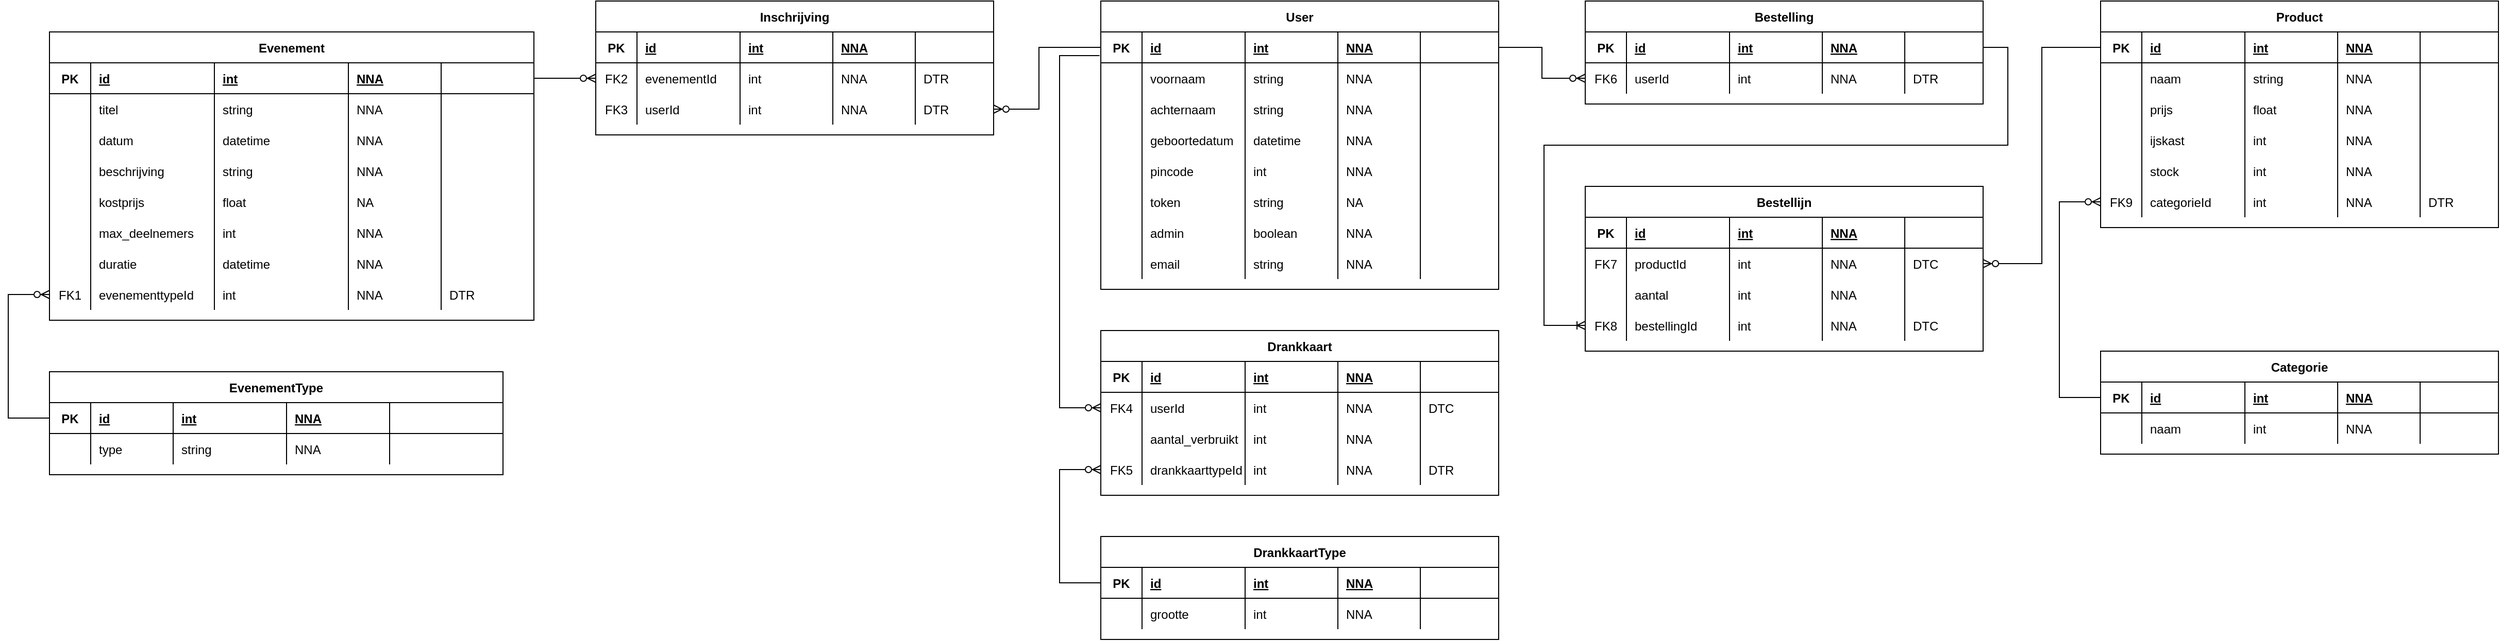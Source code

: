 <mxfile version="13.7.9" type="device"><diagram id="EB2NX-NRaGxzQo-wG9nq" name="Pagina-1"><mxGraphModel dx="2062" dy="1182" grid="1" gridSize="10" guides="1" tooltips="1" connect="1" arrows="1" fold="1" page="1" pageScale="1" pageWidth="827" pageHeight="1169" math="0" shadow="0"><root><mxCell id="0"/><mxCell id="1" parent="0"/><mxCell id="AyLZDbqWTfsd5WW23s7v-165" value="" style="edgeStyle=orthogonalEdgeStyle;fontSize=12;html=1;endArrow=ERzeroToMany;endFill=1;entryX=0;entryY=0.5;entryDx=0;entryDy=0;rounded=0;exitX=0;exitY=0.5;exitDx=0;exitDy=0;" edge="1" parent="1" source="AyLZDbqWTfsd5WW23s7v-116" target="AyLZDbqWTfsd5WW23s7v-109"><mxGeometry width="100" height="100" relative="1" as="geometry"><mxPoint x="190" y="610" as="sourcePoint"/><mxPoint x="290" y="510" as="targetPoint"/><Array as="points"><mxPoint x="300" y="565"/><mxPoint x="300" y="445"/></Array></mxGeometry></mxCell><mxCell id="AyLZDbqWTfsd5WW23s7v-219" value="" style="edgeStyle=orthogonalEdgeStyle;fontSize=12;html=1;endArrow=ERzeroToMany;endFill=1;exitX=1;exitY=0.5;exitDx=0;exitDy=0;entryX=0;entryY=0.5;entryDx=0;entryDy=0;rounded=0;" edge="1" parent="1" source="AyLZDbqWTfsd5WW23s7v-2" target="AyLZDbqWTfsd5WW23s7v-173"><mxGeometry width="100" height="100" relative="1" as="geometry"><mxPoint x="820" y="650" as="sourcePoint"/><mxPoint x="920" y="550" as="targetPoint"/></mxGeometry></mxCell><mxCell id="AyLZDbqWTfsd5WW23s7v-220" value="User" style="shape=table;startSize=30;container=1;collapsible=1;childLayout=tableLayout;fixedRows=1;rowLines=0;fontStyle=1;align=center;resizeLast=1;" vertex="1" parent="1"><mxGeometry x="1360" y="160" width="386" height="280" as="geometry"/></mxCell><mxCell id="AyLZDbqWTfsd5WW23s7v-221" value="" style="shape=partialRectangle;collapsible=0;dropTarget=0;pointerEvents=0;fillColor=none;top=0;left=0;bottom=1;right=0;points=[[0,0.5],[1,0.5]];portConstraint=eastwest;" vertex="1" parent="AyLZDbqWTfsd5WW23s7v-220"><mxGeometry y="30" width="386" height="30" as="geometry"/></mxCell><mxCell id="AyLZDbqWTfsd5WW23s7v-222" value="PK" style="shape=partialRectangle;connectable=0;fillColor=none;top=0;left=0;bottom=0;right=0;fontStyle=1;overflow=hidden;" vertex="1" parent="AyLZDbqWTfsd5WW23s7v-221"><mxGeometry width="40" height="30" as="geometry"/></mxCell><mxCell id="AyLZDbqWTfsd5WW23s7v-223" value="id" style="shape=partialRectangle;connectable=0;fillColor=none;top=0;left=0;bottom=0;right=0;align=left;spacingLeft=6;fontStyle=5;overflow=hidden;" vertex="1" parent="AyLZDbqWTfsd5WW23s7v-221"><mxGeometry x="40" width="100" height="30" as="geometry"/></mxCell><mxCell id="AyLZDbqWTfsd5WW23s7v-224" value="int" style="shape=partialRectangle;connectable=0;fillColor=none;top=0;left=0;bottom=0;right=0;align=left;spacingLeft=6;fontStyle=5;overflow=hidden;" vertex="1" parent="AyLZDbqWTfsd5WW23s7v-221"><mxGeometry x="140" width="90" height="30" as="geometry"/></mxCell><mxCell id="AyLZDbqWTfsd5WW23s7v-225" value="NNA" style="shape=partialRectangle;connectable=0;fillColor=none;top=0;left=0;bottom=0;right=0;align=left;spacingLeft=6;fontStyle=5;overflow=hidden;" vertex="1" parent="AyLZDbqWTfsd5WW23s7v-221"><mxGeometry x="230" width="80" height="30" as="geometry"/></mxCell><mxCell id="AyLZDbqWTfsd5WW23s7v-226" style="shape=partialRectangle;connectable=0;fillColor=none;top=0;left=0;bottom=0;right=0;align=left;spacingLeft=6;fontStyle=5;overflow=hidden;" vertex="1" parent="AyLZDbqWTfsd5WW23s7v-221"><mxGeometry x="310" width="76" height="30" as="geometry"/></mxCell><mxCell id="AyLZDbqWTfsd5WW23s7v-227" value="" style="shape=partialRectangle;collapsible=0;dropTarget=0;pointerEvents=0;fillColor=none;top=0;left=0;bottom=0;right=0;points=[[0,0.5],[1,0.5]];portConstraint=eastwest;" vertex="1" parent="AyLZDbqWTfsd5WW23s7v-220"><mxGeometry y="60" width="386" height="30" as="geometry"/></mxCell><mxCell id="AyLZDbqWTfsd5WW23s7v-228" value="" style="shape=partialRectangle;connectable=0;fillColor=none;top=0;left=0;bottom=0;right=0;editable=1;overflow=hidden;" vertex="1" parent="AyLZDbqWTfsd5WW23s7v-227"><mxGeometry width="40" height="30" as="geometry"/></mxCell><mxCell id="AyLZDbqWTfsd5WW23s7v-229" value="voornaam" style="shape=partialRectangle;connectable=0;fillColor=none;top=0;left=0;bottom=0;right=0;align=left;spacingLeft=6;overflow=hidden;" vertex="1" parent="AyLZDbqWTfsd5WW23s7v-227"><mxGeometry x="40" width="100" height="30" as="geometry"/></mxCell><mxCell id="AyLZDbqWTfsd5WW23s7v-230" value="string" style="shape=partialRectangle;connectable=0;fillColor=none;top=0;left=0;bottom=0;right=0;align=left;spacingLeft=6;overflow=hidden;" vertex="1" parent="AyLZDbqWTfsd5WW23s7v-227"><mxGeometry x="140" width="90" height="30" as="geometry"/></mxCell><mxCell id="AyLZDbqWTfsd5WW23s7v-231" value="NNA" style="shape=partialRectangle;connectable=0;fillColor=none;top=0;left=0;bottom=0;right=0;align=left;spacingLeft=6;overflow=hidden;" vertex="1" parent="AyLZDbqWTfsd5WW23s7v-227"><mxGeometry x="230" width="80" height="30" as="geometry"/></mxCell><mxCell id="AyLZDbqWTfsd5WW23s7v-232" value="" style="shape=partialRectangle;connectable=0;fillColor=none;top=0;left=0;bottom=0;right=0;align=left;spacingLeft=6;overflow=hidden;" vertex="1" parent="AyLZDbqWTfsd5WW23s7v-227"><mxGeometry x="310" width="76" height="30" as="geometry"/></mxCell><mxCell id="AyLZDbqWTfsd5WW23s7v-233" value="" style="shape=partialRectangle;collapsible=0;dropTarget=0;pointerEvents=0;fillColor=none;top=0;left=0;bottom=0;right=0;points=[[0,0.5],[1,0.5]];portConstraint=eastwest;" vertex="1" parent="AyLZDbqWTfsd5WW23s7v-220"><mxGeometry y="90" width="386" height="30" as="geometry"/></mxCell><mxCell id="AyLZDbqWTfsd5WW23s7v-234" value="" style="shape=partialRectangle;connectable=0;fillColor=none;top=0;left=0;bottom=0;right=0;editable=1;overflow=hidden;" vertex="1" parent="AyLZDbqWTfsd5WW23s7v-233"><mxGeometry width="40" height="30" as="geometry"/></mxCell><mxCell id="AyLZDbqWTfsd5WW23s7v-235" value="achternaam" style="shape=partialRectangle;connectable=0;fillColor=none;top=0;left=0;bottom=0;right=0;align=left;spacingLeft=6;overflow=hidden;" vertex="1" parent="AyLZDbqWTfsd5WW23s7v-233"><mxGeometry x="40" width="100" height="30" as="geometry"/></mxCell><mxCell id="AyLZDbqWTfsd5WW23s7v-236" value="string" style="shape=partialRectangle;connectable=0;fillColor=none;top=0;left=0;bottom=0;right=0;align=left;spacingLeft=6;overflow=hidden;" vertex="1" parent="AyLZDbqWTfsd5WW23s7v-233"><mxGeometry x="140" width="90" height="30" as="geometry"/></mxCell><mxCell id="AyLZDbqWTfsd5WW23s7v-237" value="NNA" style="shape=partialRectangle;connectable=0;fillColor=none;top=0;left=0;bottom=0;right=0;align=left;spacingLeft=6;overflow=hidden;" vertex="1" parent="AyLZDbqWTfsd5WW23s7v-233"><mxGeometry x="230" width="80" height="30" as="geometry"/></mxCell><mxCell id="AyLZDbqWTfsd5WW23s7v-238" value="" style="shape=partialRectangle;connectable=0;fillColor=none;top=0;left=0;bottom=0;right=0;align=left;spacingLeft=6;overflow=hidden;" vertex="1" parent="AyLZDbqWTfsd5WW23s7v-233"><mxGeometry x="310" width="76" height="30" as="geometry"/></mxCell><mxCell id="AyLZDbqWTfsd5WW23s7v-242" value="" style="shape=partialRectangle;collapsible=0;dropTarget=0;pointerEvents=0;fillColor=none;top=0;left=0;bottom=0;right=0;points=[[0,0.5],[1,0.5]];portConstraint=eastwest;" vertex="1" parent="AyLZDbqWTfsd5WW23s7v-220"><mxGeometry y="120" width="386" height="30" as="geometry"/></mxCell><mxCell id="AyLZDbqWTfsd5WW23s7v-243" value="" style="shape=partialRectangle;connectable=0;fillColor=none;top=0;left=0;bottom=0;right=0;editable=1;overflow=hidden;" vertex="1" parent="AyLZDbqWTfsd5WW23s7v-242"><mxGeometry width="40" height="30" as="geometry"/></mxCell><mxCell id="AyLZDbqWTfsd5WW23s7v-244" value="geboortedatum" style="shape=partialRectangle;connectable=0;fillColor=none;top=0;left=0;bottom=0;right=0;align=left;spacingLeft=6;overflow=hidden;" vertex="1" parent="AyLZDbqWTfsd5WW23s7v-242"><mxGeometry x="40" width="100" height="30" as="geometry"/></mxCell><mxCell id="AyLZDbqWTfsd5WW23s7v-245" value="datetime" style="shape=partialRectangle;connectable=0;fillColor=none;top=0;left=0;bottom=0;right=0;align=left;spacingLeft=6;overflow=hidden;" vertex="1" parent="AyLZDbqWTfsd5WW23s7v-242"><mxGeometry x="140" width="90" height="30" as="geometry"/></mxCell><mxCell id="AyLZDbqWTfsd5WW23s7v-246" value="NNA" style="shape=partialRectangle;connectable=0;fillColor=none;top=0;left=0;bottom=0;right=0;align=left;spacingLeft=6;overflow=hidden;" vertex="1" parent="AyLZDbqWTfsd5WW23s7v-242"><mxGeometry x="230" width="80" height="30" as="geometry"/></mxCell><mxCell id="AyLZDbqWTfsd5WW23s7v-247" value="" style="shape=partialRectangle;connectable=0;fillColor=none;top=0;left=0;bottom=0;right=0;align=left;spacingLeft=6;overflow=hidden;" vertex="1" parent="AyLZDbqWTfsd5WW23s7v-242"><mxGeometry x="310" width="76" height="30" as="geometry"/></mxCell><mxCell id="AyLZDbqWTfsd5WW23s7v-248" value="" style="shape=partialRectangle;collapsible=0;dropTarget=0;pointerEvents=0;fillColor=none;top=0;left=0;bottom=0;right=0;points=[[0,0.5],[1,0.5]];portConstraint=eastwest;" vertex="1" parent="AyLZDbqWTfsd5WW23s7v-220"><mxGeometry y="150" width="386" height="30" as="geometry"/></mxCell><mxCell id="AyLZDbqWTfsd5WW23s7v-249" value="" style="shape=partialRectangle;connectable=0;fillColor=none;top=0;left=0;bottom=0;right=0;editable=1;overflow=hidden;" vertex="1" parent="AyLZDbqWTfsd5WW23s7v-248"><mxGeometry width="40" height="30" as="geometry"/></mxCell><mxCell id="AyLZDbqWTfsd5WW23s7v-250" value="pincode" style="shape=partialRectangle;connectable=0;fillColor=none;top=0;left=0;bottom=0;right=0;align=left;spacingLeft=6;overflow=hidden;" vertex="1" parent="AyLZDbqWTfsd5WW23s7v-248"><mxGeometry x="40" width="100" height="30" as="geometry"/></mxCell><mxCell id="AyLZDbqWTfsd5WW23s7v-251" value="int" style="shape=partialRectangle;connectable=0;fillColor=none;top=0;left=0;bottom=0;right=0;align=left;spacingLeft=6;overflow=hidden;" vertex="1" parent="AyLZDbqWTfsd5WW23s7v-248"><mxGeometry x="140" width="90" height="30" as="geometry"/></mxCell><mxCell id="AyLZDbqWTfsd5WW23s7v-252" value="NNA" style="shape=partialRectangle;connectable=0;fillColor=none;top=0;left=0;bottom=0;right=0;align=left;spacingLeft=6;overflow=hidden;" vertex="1" parent="AyLZDbqWTfsd5WW23s7v-248"><mxGeometry x="230" width="80" height="30" as="geometry"/></mxCell><mxCell id="AyLZDbqWTfsd5WW23s7v-253" value="" style="shape=partialRectangle;connectable=0;fillColor=none;top=0;left=0;bottom=0;right=0;align=left;spacingLeft=6;overflow=hidden;" vertex="1" parent="AyLZDbqWTfsd5WW23s7v-248"><mxGeometry x="310" width="76" height="30" as="geometry"/></mxCell><mxCell id="AyLZDbqWTfsd5WW23s7v-254" value="" style="shape=partialRectangle;collapsible=0;dropTarget=0;pointerEvents=0;fillColor=none;top=0;left=0;bottom=0;right=0;points=[[0,0.5],[1,0.5]];portConstraint=eastwest;" vertex="1" parent="AyLZDbqWTfsd5WW23s7v-220"><mxGeometry y="180" width="386" height="30" as="geometry"/></mxCell><mxCell id="AyLZDbqWTfsd5WW23s7v-255" value="" style="shape=partialRectangle;connectable=0;fillColor=none;top=0;left=0;bottom=0;right=0;editable=1;overflow=hidden;" vertex="1" parent="AyLZDbqWTfsd5WW23s7v-254"><mxGeometry width="40" height="30" as="geometry"/></mxCell><mxCell id="AyLZDbqWTfsd5WW23s7v-256" value="token" style="shape=partialRectangle;connectable=0;fillColor=none;top=0;left=0;bottom=0;right=0;align=left;spacingLeft=6;overflow=hidden;" vertex="1" parent="AyLZDbqWTfsd5WW23s7v-254"><mxGeometry x="40" width="100" height="30" as="geometry"/></mxCell><mxCell id="AyLZDbqWTfsd5WW23s7v-257" value="string" style="shape=partialRectangle;connectable=0;fillColor=none;top=0;left=0;bottom=0;right=0;align=left;spacingLeft=6;overflow=hidden;" vertex="1" parent="AyLZDbqWTfsd5WW23s7v-254"><mxGeometry x="140" width="90" height="30" as="geometry"/></mxCell><mxCell id="AyLZDbqWTfsd5WW23s7v-258" value="NA" style="shape=partialRectangle;connectable=0;fillColor=none;top=0;left=0;bottom=0;right=0;align=left;spacingLeft=6;overflow=hidden;" vertex="1" parent="AyLZDbqWTfsd5WW23s7v-254"><mxGeometry x="230" width="80" height="30" as="geometry"/></mxCell><mxCell id="AyLZDbqWTfsd5WW23s7v-259" value="" style="shape=partialRectangle;connectable=0;fillColor=none;top=0;left=0;bottom=0;right=0;align=left;spacingLeft=6;overflow=hidden;" vertex="1" parent="AyLZDbqWTfsd5WW23s7v-254"><mxGeometry x="310" width="76" height="30" as="geometry"/></mxCell><mxCell id="AyLZDbqWTfsd5WW23s7v-260" value="" style="shape=partialRectangle;collapsible=0;dropTarget=0;pointerEvents=0;fillColor=none;top=0;left=0;bottom=0;right=0;points=[[0,0.5],[1,0.5]];portConstraint=eastwest;" vertex="1" parent="AyLZDbqWTfsd5WW23s7v-220"><mxGeometry y="210" width="386" height="30" as="geometry"/></mxCell><mxCell id="AyLZDbqWTfsd5WW23s7v-261" value="" style="shape=partialRectangle;connectable=0;fillColor=none;top=0;left=0;bottom=0;right=0;editable=1;overflow=hidden;" vertex="1" parent="AyLZDbqWTfsd5WW23s7v-260"><mxGeometry width="40" height="30" as="geometry"/></mxCell><mxCell id="AyLZDbqWTfsd5WW23s7v-262" value="admin" style="shape=partialRectangle;connectable=0;fillColor=none;top=0;left=0;bottom=0;right=0;align=left;spacingLeft=6;overflow=hidden;" vertex="1" parent="AyLZDbqWTfsd5WW23s7v-260"><mxGeometry x="40" width="100" height="30" as="geometry"/></mxCell><mxCell id="AyLZDbqWTfsd5WW23s7v-263" value="boolean" style="shape=partialRectangle;connectable=0;fillColor=none;top=0;left=0;bottom=0;right=0;align=left;spacingLeft=6;overflow=hidden;" vertex="1" parent="AyLZDbqWTfsd5WW23s7v-260"><mxGeometry x="140" width="90" height="30" as="geometry"/></mxCell><mxCell id="AyLZDbqWTfsd5WW23s7v-264" value="NNA" style="shape=partialRectangle;connectable=0;fillColor=none;top=0;left=0;bottom=0;right=0;align=left;spacingLeft=6;overflow=hidden;" vertex="1" parent="AyLZDbqWTfsd5WW23s7v-260"><mxGeometry x="230" width="80" height="30" as="geometry"/></mxCell><mxCell id="AyLZDbqWTfsd5WW23s7v-265" value="" style="shape=partialRectangle;connectable=0;fillColor=none;top=0;left=0;bottom=0;right=0;align=left;spacingLeft=6;overflow=hidden;" vertex="1" parent="AyLZDbqWTfsd5WW23s7v-260"><mxGeometry x="310" width="76" height="30" as="geometry"/></mxCell><mxCell id="AyLZDbqWTfsd5WW23s7v-266" value="" style="shape=partialRectangle;collapsible=0;dropTarget=0;pointerEvents=0;fillColor=none;top=0;left=0;bottom=0;right=0;points=[[0,0.5],[1,0.5]];portConstraint=eastwest;" vertex="1" parent="AyLZDbqWTfsd5WW23s7v-220"><mxGeometry y="240" width="386" height="30" as="geometry"/></mxCell><mxCell id="AyLZDbqWTfsd5WW23s7v-267" value="" style="shape=partialRectangle;connectable=0;fillColor=none;top=0;left=0;bottom=0;right=0;editable=1;overflow=hidden;" vertex="1" parent="AyLZDbqWTfsd5WW23s7v-266"><mxGeometry width="40" height="30" as="geometry"/></mxCell><mxCell id="AyLZDbqWTfsd5WW23s7v-268" value="email" style="shape=partialRectangle;connectable=0;fillColor=none;top=0;left=0;bottom=0;right=0;align=left;spacingLeft=6;overflow=hidden;" vertex="1" parent="AyLZDbqWTfsd5WW23s7v-266"><mxGeometry x="40" width="100" height="30" as="geometry"/></mxCell><mxCell id="AyLZDbqWTfsd5WW23s7v-269" value="string" style="shape=partialRectangle;connectable=0;fillColor=none;top=0;left=0;bottom=0;right=0;align=left;spacingLeft=6;overflow=hidden;" vertex="1" parent="AyLZDbqWTfsd5WW23s7v-266"><mxGeometry x="140" width="90" height="30" as="geometry"/></mxCell><mxCell id="AyLZDbqWTfsd5WW23s7v-270" value="NNA" style="shape=partialRectangle;connectable=0;fillColor=none;top=0;left=0;bottom=0;right=0;align=left;spacingLeft=6;overflow=hidden;" vertex="1" parent="AyLZDbqWTfsd5WW23s7v-266"><mxGeometry x="230" width="80" height="30" as="geometry"/></mxCell><mxCell id="AyLZDbqWTfsd5WW23s7v-271" value="" style="shape=partialRectangle;connectable=0;fillColor=none;top=0;left=0;bottom=0;right=0;align=left;spacingLeft=6;overflow=hidden;" vertex="1" parent="AyLZDbqWTfsd5WW23s7v-266"><mxGeometry x="310" width="76" height="30" as="geometry"/></mxCell><mxCell id="AyLZDbqWTfsd5WW23s7v-241" value="" style="edgeStyle=orthogonalEdgeStyle;fontSize=12;html=1;endArrow=ERzeroToMany;endFill=1;rounded=0;exitX=0;exitY=0.5;exitDx=0;exitDy=0;entryX=1;entryY=0.5;entryDx=0;entryDy=0;" edge="1" parent="1" source="AyLZDbqWTfsd5WW23s7v-221" target="AyLZDbqWTfsd5WW23s7v-179"><mxGeometry width="100" height="100" relative="1" as="geometry"><mxPoint x="1280" y="220" as="sourcePoint"/><mxPoint x="920" y="550" as="targetPoint"/><Array as="points"><mxPoint x="1300" y="205"/><mxPoint x="1300" y="265"/></Array></mxGeometry></mxCell><mxCell id="AyLZDbqWTfsd5WW23s7v-272" value="Drankkaart" style="shape=table;startSize=30;container=1;collapsible=1;childLayout=tableLayout;fixedRows=1;rowLines=0;fontStyle=1;align=center;resizeLast=1;" vertex="1" parent="1"><mxGeometry x="1360" y="480" width="386" height="160" as="geometry"/></mxCell><mxCell id="AyLZDbqWTfsd5WW23s7v-273" value="" style="shape=partialRectangle;collapsible=0;dropTarget=0;pointerEvents=0;fillColor=none;top=0;left=0;bottom=1;right=0;points=[[0,0.5],[1,0.5]];portConstraint=eastwest;" vertex="1" parent="AyLZDbqWTfsd5WW23s7v-272"><mxGeometry y="30" width="386" height="30" as="geometry"/></mxCell><mxCell id="AyLZDbqWTfsd5WW23s7v-274" value="PK" style="shape=partialRectangle;connectable=0;fillColor=none;top=0;left=0;bottom=0;right=0;fontStyle=1;overflow=hidden;" vertex="1" parent="AyLZDbqWTfsd5WW23s7v-273"><mxGeometry width="40" height="30" as="geometry"/></mxCell><mxCell id="AyLZDbqWTfsd5WW23s7v-275" value="id" style="shape=partialRectangle;connectable=0;fillColor=none;top=0;left=0;bottom=0;right=0;align=left;spacingLeft=6;fontStyle=5;overflow=hidden;" vertex="1" parent="AyLZDbqWTfsd5WW23s7v-273"><mxGeometry x="40" width="100" height="30" as="geometry"/></mxCell><mxCell id="AyLZDbqWTfsd5WW23s7v-276" value="int" style="shape=partialRectangle;connectable=0;fillColor=none;top=0;left=0;bottom=0;right=0;align=left;spacingLeft=6;fontStyle=5;overflow=hidden;" vertex="1" parent="AyLZDbqWTfsd5WW23s7v-273"><mxGeometry x="140" width="90" height="30" as="geometry"/></mxCell><mxCell id="AyLZDbqWTfsd5WW23s7v-277" value="NNA" style="shape=partialRectangle;connectable=0;fillColor=none;top=0;left=0;bottom=0;right=0;align=left;spacingLeft=6;fontStyle=5;overflow=hidden;" vertex="1" parent="AyLZDbqWTfsd5WW23s7v-273"><mxGeometry x="230" width="80" height="30" as="geometry"/></mxCell><mxCell id="AyLZDbqWTfsd5WW23s7v-278" style="shape=partialRectangle;connectable=0;fillColor=none;top=0;left=0;bottom=0;right=0;align=left;spacingLeft=6;fontStyle=5;overflow=hidden;" vertex="1" parent="AyLZDbqWTfsd5WW23s7v-273"><mxGeometry x="310" width="76" height="30" as="geometry"/></mxCell><mxCell id="AyLZDbqWTfsd5WW23s7v-303" value="" style="shape=partialRectangle;collapsible=0;dropTarget=0;pointerEvents=0;fillColor=none;top=0;left=0;bottom=0;right=0;points=[[0,0.5],[1,0.5]];portConstraint=eastwest;" vertex="1" parent="AyLZDbqWTfsd5WW23s7v-272"><mxGeometry y="60" width="386" height="30" as="geometry"/></mxCell><mxCell id="AyLZDbqWTfsd5WW23s7v-304" value="FK4" style="shape=partialRectangle;connectable=0;fillColor=none;top=0;left=0;bottom=0;right=0;editable=1;overflow=hidden;" vertex="1" parent="AyLZDbqWTfsd5WW23s7v-303"><mxGeometry width="40" height="30" as="geometry"/></mxCell><mxCell id="AyLZDbqWTfsd5WW23s7v-305" value="userId" style="shape=partialRectangle;connectable=0;fillColor=none;top=0;left=0;bottom=0;right=0;align=left;spacingLeft=6;overflow=hidden;" vertex="1" parent="AyLZDbqWTfsd5WW23s7v-303"><mxGeometry x="40" width="100" height="30" as="geometry"/></mxCell><mxCell id="AyLZDbqWTfsd5WW23s7v-306" value="int" style="shape=partialRectangle;connectable=0;fillColor=none;top=0;left=0;bottom=0;right=0;align=left;spacingLeft=6;overflow=hidden;" vertex="1" parent="AyLZDbqWTfsd5WW23s7v-303"><mxGeometry x="140" width="90" height="30" as="geometry"/></mxCell><mxCell id="AyLZDbqWTfsd5WW23s7v-307" value="NNA" style="shape=partialRectangle;connectable=0;fillColor=none;top=0;left=0;bottom=0;right=0;align=left;spacingLeft=6;overflow=hidden;" vertex="1" parent="AyLZDbqWTfsd5WW23s7v-303"><mxGeometry x="230" width="80" height="30" as="geometry"/></mxCell><mxCell id="AyLZDbqWTfsd5WW23s7v-308" value="DTC" style="shape=partialRectangle;connectable=0;fillColor=none;top=0;left=0;bottom=0;right=0;align=left;spacingLeft=6;overflow=hidden;" vertex="1" parent="AyLZDbqWTfsd5WW23s7v-303"><mxGeometry x="310" width="76" height="30" as="geometry"/></mxCell><mxCell id="AyLZDbqWTfsd5WW23s7v-309" value="" style="shape=partialRectangle;collapsible=0;dropTarget=0;pointerEvents=0;fillColor=none;top=0;left=0;bottom=0;right=0;points=[[0,0.5],[1,0.5]];portConstraint=eastwest;" vertex="1" parent="AyLZDbqWTfsd5WW23s7v-272"><mxGeometry y="90" width="386" height="30" as="geometry"/></mxCell><mxCell id="AyLZDbqWTfsd5WW23s7v-310" value="" style="shape=partialRectangle;connectable=0;fillColor=none;top=0;left=0;bottom=0;right=0;editable=1;overflow=hidden;" vertex="1" parent="AyLZDbqWTfsd5WW23s7v-309"><mxGeometry width="40" height="30" as="geometry"/></mxCell><mxCell id="AyLZDbqWTfsd5WW23s7v-311" value="aantal_verbruikt" style="shape=partialRectangle;connectable=0;fillColor=none;top=0;left=0;bottom=0;right=0;align=left;spacingLeft=6;overflow=hidden;" vertex="1" parent="AyLZDbqWTfsd5WW23s7v-309"><mxGeometry x="40" width="100" height="30" as="geometry"/></mxCell><mxCell id="AyLZDbqWTfsd5WW23s7v-312" value="int" style="shape=partialRectangle;connectable=0;fillColor=none;top=0;left=0;bottom=0;right=0;align=left;spacingLeft=6;overflow=hidden;" vertex="1" parent="AyLZDbqWTfsd5WW23s7v-309"><mxGeometry x="140" width="90" height="30" as="geometry"/></mxCell><mxCell id="AyLZDbqWTfsd5WW23s7v-313" value="NNA" style="shape=partialRectangle;connectable=0;fillColor=none;top=0;left=0;bottom=0;right=0;align=left;spacingLeft=6;overflow=hidden;" vertex="1" parent="AyLZDbqWTfsd5WW23s7v-309"><mxGeometry x="230" width="80" height="30" as="geometry"/></mxCell><mxCell id="AyLZDbqWTfsd5WW23s7v-314" value="" style="shape=partialRectangle;connectable=0;fillColor=none;top=0;left=0;bottom=0;right=0;align=left;spacingLeft=6;overflow=hidden;" vertex="1" parent="AyLZDbqWTfsd5WW23s7v-309"><mxGeometry x="310" width="76" height="30" as="geometry"/></mxCell><mxCell id="AyLZDbqWTfsd5WW23s7v-315" value="" style="shape=partialRectangle;collapsible=0;dropTarget=0;pointerEvents=0;fillColor=none;top=0;left=0;bottom=0;right=0;points=[[0,0.5],[1,0.5]];portConstraint=eastwest;" vertex="1" parent="AyLZDbqWTfsd5WW23s7v-272"><mxGeometry y="120" width="386" height="30" as="geometry"/></mxCell><mxCell id="AyLZDbqWTfsd5WW23s7v-316" value="FK5" style="shape=partialRectangle;connectable=0;fillColor=none;top=0;left=0;bottom=0;right=0;editable=1;overflow=hidden;" vertex="1" parent="AyLZDbqWTfsd5WW23s7v-315"><mxGeometry width="40" height="30" as="geometry"/></mxCell><mxCell id="AyLZDbqWTfsd5WW23s7v-317" value="drankkaarttypeId" style="shape=partialRectangle;connectable=0;fillColor=none;top=0;left=0;bottom=0;right=0;align=left;spacingLeft=6;overflow=hidden;" vertex="1" parent="AyLZDbqWTfsd5WW23s7v-315"><mxGeometry x="40" width="100" height="30" as="geometry"/></mxCell><mxCell id="AyLZDbqWTfsd5WW23s7v-318" value="int" style="shape=partialRectangle;connectable=0;fillColor=none;top=0;left=0;bottom=0;right=0;align=left;spacingLeft=6;overflow=hidden;" vertex="1" parent="AyLZDbqWTfsd5WW23s7v-315"><mxGeometry x="140" width="90" height="30" as="geometry"/></mxCell><mxCell id="AyLZDbqWTfsd5WW23s7v-319" value="NNA" style="shape=partialRectangle;connectable=0;fillColor=none;top=0;left=0;bottom=0;right=0;align=left;spacingLeft=6;overflow=hidden;" vertex="1" parent="AyLZDbqWTfsd5WW23s7v-315"><mxGeometry x="230" width="80" height="30" as="geometry"/></mxCell><mxCell id="AyLZDbqWTfsd5WW23s7v-320" value="DTR" style="shape=partialRectangle;connectable=0;fillColor=none;top=0;left=0;bottom=0;right=0;align=left;spacingLeft=6;overflow=hidden;" vertex="1" parent="AyLZDbqWTfsd5WW23s7v-315"><mxGeometry x="310" width="76" height="30" as="geometry"/></mxCell><mxCell id="AyLZDbqWTfsd5WW23s7v-347" value="" style="edgeStyle=orthogonalEdgeStyle;fontSize=12;html=1;endArrow=ERzeroToMany;endFill=1;rounded=0;exitX=0;exitY=0.5;exitDx=0;exitDy=0;entryX=0;entryY=0.5;entryDx=0;entryDy=0;" edge="1" parent="1" source="AyLZDbqWTfsd5WW23s7v-322" target="AyLZDbqWTfsd5WW23s7v-315"><mxGeometry width="100" height="100" relative="1" as="geometry"><mxPoint x="1100" y="600" as="sourcePoint"/><mxPoint x="990" y="660" as="targetPoint"/><Array as="points"><mxPoint x="1320" y="725"/><mxPoint x="1320" y="615"/></Array></mxGeometry></mxCell><mxCell id="AyLZDbqWTfsd5WW23s7v-348" value="" style="edgeStyle=orthogonalEdgeStyle;fontSize=12;html=1;endArrow=ERzeroToMany;endFill=1;exitX=-0.003;exitY=0.767;exitDx=0;exitDy=0;exitPerimeter=0;entryX=0;entryY=0.5;entryDx=0;entryDy=0;rounded=0;" edge="1" parent="1" source="AyLZDbqWTfsd5WW23s7v-221" target="AyLZDbqWTfsd5WW23s7v-303"><mxGeometry width="100" height="100" relative="1" as="geometry"><mxPoint x="820" y="650" as="sourcePoint"/><mxPoint x="920" y="550" as="targetPoint"/><Array as="points"><mxPoint x="1320" y="213"/><mxPoint x="1320" y="555"/></Array></mxGeometry></mxCell><mxCell id="AyLZDbqWTfsd5WW23s7v-350" value="Bestelling" style="shape=table;startSize=30;container=1;collapsible=1;childLayout=tableLayout;fixedRows=1;rowLines=0;fontStyle=1;align=center;resizeLast=1;" vertex="1" parent="1"><mxGeometry x="1830" y="160" width="386" height="100" as="geometry"/></mxCell><mxCell id="AyLZDbqWTfsd5WW23s7v-351" value="" style="shape=partialRectangle;collapsible=0;dropTarget=0;pointerEvents=0;fillColor=none;top=0;left=0;bottom=1;right=0;points=[[0,0.5],[1,0.5]];portConstraint=eastwest;" vertex="1" parent="AyLZDbqWTfsd5WW23s7v-350"><mxGeometry y="30" width="386" height="30" as="geometry"/></mxCell><mxCell id="AyLZDbqWTfsd5WW23s7v-352" value="PK" style="shape=partialRectangle;connectable=0;fillColor=none;top=0;left=0;bottom=0;right=0;fontStyle=1;overflow=hidden;" vertex="1" parent="AyLZDbqWTfsd5WW23s7v-351"><mxGeometry width="40" height="30" as="geometry"/></mxCell><mxCell id="AyLZDbqWTfsd5WW23s7v-353" value="id" style="shape=partialRectangle;connectable=0;fillColor=none;top=0;left=0;bottom=0;right=0;align=left;spacingLeft=6;fontStyle=5;overflow=hidden;" vertex="1" parent="AyLZDbqWTfsd5WW23s7v-351"><mxGeometry x="40" width="100" height="30" as="geometry"/></mxCell><mxCell id="AyLZDbqWTfsd5WW23s7v-354" value="int" style="shape=partialRectangle;connectable=0;fillColor=none;top=0;left=0;bottom=0;right=0;align=left;spacingLeft=6;fontStyle=5;overflow=hidden;" vertex="1" parent="AyLZDbqWTfsd5WW23s7v-351"><mxGeometry x="140" width="90" height="30" as="geometry"/></mxCell><mxCell id="AyLZDbqWTfsd5WW23s7v-355" value="NNA" style="shape=partialRectangle;connectable=0;fillColor=none;top=0;left=0;bottom=0;right=0;align=left;spacingLeft=6;fontStyle=5;overflow=hidden;" vertex="1" parent="AyLZDbqWTfsd5WW23s7v-351"><mxGeometry x="230" width="80" height="30" as="geometry"/></mxCell><mxCell id="AyLZDbqWTfsd5WW23s7v-356" style="shape=partialRectangle;connectable=0;fillColor=none;top=0;left=0;bottom=0;right=0;align=left;spacingLeft=6;fontStyle=5;overflow=hidden;" vertex="1" parent="AyLZDbqWTfsd5WW23s7v-351"><mxGeometry x="310" width="76" height="30" as="geometry"/></mxCell><mxCell id="AyLZDbqWTfsd5WW23s7v-357" value="" style="shape=partialRectangle;collapsible=0;dropTarget=0;pointerEvents=0;fillColor=none;top=0;left=0;bottom=0;right=0;points=[[0,0.5],[1,0.5]];portConstraint=eastwest;" vertex="1" parent="AyLZDbqWTfsd5WW23s7v-350"><mxGeometry y="60" width="386" height="30" as="geometry"/></mxCell><mxCell id="AyLZDbqWTfsd5WW23s7v-358" value="FK6" style="shape=partialRectangle;connectable=0;fillColor=none;top=0;left=0;bottom=0;right=0;editable=1;overflow=hidden;" vertex="1" parent="AyLZDbqWTfsd5WW23s7v-357"><mxGeometry width="40" height="30" as="geometry"/></mxCell><mxCell id="AyLZDbqWTfsd5WW23s7v-359" value="userId" style="shape=partialRectangle;connectable=0;fillColor=none;top=0;left=0;bottom=0;right=0;align=left;spacingLeft=6;overflow=hidden;" vertex="1" parent="AyLZDbqWTfsd5WW23s7v-357"><mxGeometry x="40" width="100" height="30" as="geometry"/></mxCell><mxCell id="AyLZDbqWTfsd5WW23s7v-360" value="int" style="shape=partialRectangle;connectable=0;fillColor=none;top=0;left=0;bottom=0;right=0;align=left;spacingLeft=6;overflow=hidden;" vertex="1" parent="AyLZDbqWTfsd5WW23s7v-357"><mxGeometry x="140" width="90" height="30" as="geometry"/></mxCell><mxCell id="AyLZDbqWTfsd5WW23s7v-361" value="NNA" style="shape=partialRectangle;connectable=0;fillColor=none;top=0;left=0;bottom=0;right=0;align=left;spacingLeft=6;overflow=hidden;" vertex="1" parent="AyLZDbqWTfsd5WW23s7v-357"><mxGeometry x="230" width="80" height="30" as="geometry"/></mxCell><mxCell id="AyLZDbqWTfsd5WW23s7v-362" value="DTR" style="shape=partialRectangle;connectable=0;fillColor=none;top=0;left=0;bottom=0;right=0;align=left;spacingLeft=6;overflow=hidden;" vertex="1" parent="AyLZDbqWTfsd5WW23s7v-357"><mxGeometry x="310" width="76" height="30" as="geometry"/></mxCell><mxCell id="AyLZDbqWTfsd5WW23s7v-363" value="Bestellijn" style="shape=table;startSize=30;container=1;collapsible=1;childLayout=tableLayout;fixedRows=1;rowLines=0;fontStyle=1;align=center;resizeLast=1;" vertex="1" parent="1"><mxGeometry x="1830" y="340" width="386" height="160" as="geometry"/></mxCell><mxCell id="AyLZDbqWTfsd5WW23s7v-364" value="" style="shape=partialRectangle;collapsible=0;dropTarget=0;pointerEvents=0;fillColor=none;top=0;left=0;bottom=1;right=0;points=[[0,0.5],[1,0.5]];portConstraint=eastwest;" vertex="1" parent="AyLZDbqWTfsd5WW23s7v-363"><mxGeometry y="30" width="386" height="30" as="geometry"/></mxCell><mxCell id="AyLZDbqWTfsd5WW23s7v-365" value="PK" style="shape=partialRectangle;connectable=0;fillColor=none;top=0;left=0;bottom=0;right=0;fontStyle=1;overflow=hidden;" vertex="1" parent="AyLZDbqWTfsd5WW23s7v-364"><mxGeometry width="40" height="30" as="geometry"/></mxCell><mxCell id="AyLZDbqWTfsd5WW23s7v-366" value="id" style="shape=partialRectangle;connectable=0;fillColor=none;top=0;left=0;bottom=0;right=0;align=left;spacingLeft=6;fontStyle=5;overflow=hidden;" vertex="1" parent="AyLZDbqWTfsd5WW23s7v-364"><mxGeometry x="40" width="100" height="30" as="geometry"/></mxCell><mxCell id="AyLZDbqWTfsd5WW23s7v-367" value="int" style="shape=partialRectangle;connectable=0;fillColor=none;top=0;left=0;bottom=0;right=0;align=left;spacingLeft=6;fontStyle=5;overflow=hidden;" vertex="1" parent="AyLZDbqWTfsd5WW23s7v-364"><mxGeometry x="140" width="90" height="30" as="geometry"/></mxCell><mxCell id="AyLZDbqWTfsd5WW23s7v-368" value="NNA" style="shape=partialRectangle;connectable=0;fillColor=none;top=0;left=0;bottom=0;right=0;align=left;spacingLeft=6;fontStyle=5;overflow=hidden;" vertex="1" parent="AyLZDbqWTfsd5WW23s7v-364"><mxGeometry x="230" width="80" height="30" as="geometry"/></mxCell><mxCell id="AyLZDbqWTfsd5WW23s7v-369" style="shape=partialRectangle;connectable=0;fillColor=none;top=0;left=0;bottom=0;right=0;align=left;spacingLeft=6;fontStyle=5;overflow=hidden;" vertex="1" parent="AyLZDbqWTfsd5WW23s7v-364"><mxGeometry x="310" width="76" height="30" as="geometry"/></mxCell><mxCell id="AyLZDbqWTfsd5WW23s7v-409" value="" style="shape=partialRectangle;collapsible=0;dropTarget=0;pointerEvents=0;fillColor=none;top=0;left=0;bottom=0;right=0;points=[[0,0.5],[1,0.5]];portConstraint=eastwest;" vertex="1" parent="AyLZDbqWTfsd5WW23s7v-363"><mxGeometry y="60" width="386" height="30" as="geometry"/></mxCell><mxCell id="AyLZDbqWTfsd5WW23s7v-410" value="FK7" style="shape=partialRectangle;connectable=0;fillColor=none;top=0;left=0;bottom=0;right=0;editable=1;overflow=hidden;" vertex="1" parent="AyLZDbqWTfsd5WW23s7v-409"><mxGeometry width="40" height="30" as="geometry"/></mxCell><mxCell id="AyLZDbqWTfsd5WW23s7v-411" value="productId" style="shape=partialRectangle;connectable=0;fillColor=none;top=0;left=0;bottom=0;right=0;align=left;spacingLeft=6;overflow=hidden;" vertex="1" parent="AyLZDbqWTfsd5WW23s7v-409"><mxGeometry x="40" width="100" height="30" as="geometry"/></mxCell><mxCell id="AyLZDbqWTfsd5WW23s7v-412" value="int" style="shape=partialRectangle;connectable=0;fillColor=none;top=0;left=0;bottom=0;right=0;align=left;spacingLeft=6;overflow=hidden;" vertex="1" parent="AyLZDbqWTfsd5WW23s7v-409"><mxGeometry x="140" width="90" height="30" as="geometry"/></mxCell><mxCell id="AyLZDbqWTfsd5WW23s7v-413" value="NNA" style="shape=partialRectangle;connectable=0;fillColor=none;top=0;left=0;bottom=0;right=0;align=left;spacingLeft=6;overflow=hidden;" vertex="1" parent="AyLZDbqWTfsd5WW23s7v-409"><mxGeometry x="230" width="80" height="30" as="geometry"/></mxCell><mxCell id="AyLZDbqWTfsd5WW23s7v-414" value="DTC" style="shape=partialRectangle;connectable=0;fillColor=none;top=0;left=0;bottom=0;right=0;align=left;spacingLeft=6;overflow=hidden;" vertex="1" parent="AyLZDbqWTfsd5WW23s7v-409"><mxGeometry x="310" width="76" height="30" as="geometry"/></mxCell><mxCell id="AyLZDbqWTfsd5WW23s7v-415" value="" style="shape=partialRectangle;collapsible=0;dropTarget=0;pointerEvents=0;fillColor=none;top=0;left=0;bottom=0;right=0;points=[[0,0.5],[1,0.5]];portConstraint=eastwest;" vertex="1" parent="AyLZDbqWTfsd5WW23s7v-363"><mxGeometry y="90" width="386" height="30" as="geometry"/></mxCell><mxCell id="AyLZDbqWTfsd5WW23s7v-416" value="" style="shape=partialRectangle;connectable=0;fillColor=none;top=0;left=0;bottom=0;right=0;editable=1;overflow=hidden;" vertex="1" parent="AyLZDbqWTfsd5WW23s7v-415"><mxGeometry width="40" height="30" as="geometry"/></mxCell><mxCell id="AyLZDbqWTfsd5WW23s7v-417" value="aantal" style="shape=partialRectangle;connectable=0;fillColor=none;top=0;left=0;bottom=0;right=0;align=left;spacingLeft=6;overflow=hidden;" vertex="1" parent="AyLZDbqWTfsd5WW23s7v-415"><mxGeometry x="40" width="100" height="30" as="geometry"/></mxCell><mxCell id="AyLZDbqWTfsd5WW23s7v-418" value="int" style="shape=partialRectangle;connectable=0;fillColor=none;top=0;left=0;bottom=0;right=0;align=left;spacingLeft=6;overflow=hidden;" vertex="1" parent="AyLZDbqWTfsd5WW23s7v-415"><mxGeometry x="140" width="90" height="30" as="geometry"/></mxCell><mxCell id="AyLZDbqWTfsd5WW23s7v-419" value="NNA" style="shape=partialRectangle;connectable=0;fillColor=none;top=0;left=0;bottom=0;right=0;align=left;spacingLeft=6;overflow=hidden;" vertex="1" parent="AyLZDbqWTfsd5WW23s7v-415"><mxGeometry x="230" width="80" height="30" as="geometry"/></mxCell><mxCell id="AyLZDbqWTfsd5WW23s7v-420" value="" style="shape=partialRectangle;connectable=0;fillColor=none;top=0;left=0;bottom=0;right=0;align=left;spacingLeft=6;overflow=hidden;" vertex="1" parent="AyLZDbqWTfsd5WW23s7v-415"><mxGeometry x="310" width="76" height="30" as="geometry"/></mxCell><mxCell id="AyLZDbqWTfsd5WW23s7v-431" value="" style="shape=partialRectangle;collapsible=0;dropTarget=0;pointerEvents=0;fillColor=none;top=0;left=0;bottom=0;right=0;points=[[0,0.5],[1,0.5]];portConstraint=eastwest;" vertex="1" parent="AyLZDbqWTfsd5WW23s7v-363"><mxGeometry y="120" width="386" height="30" as="geometry"/></mxCell><mxCell id="AyLZDbqWTfsd5WW23s7v-432" value="FK8" style="shape=partialRectangle;connectable=0;fillColor=none;top=0;left=0;bottom=0;right=0;editable=1;overflow=hidden;" vertex="1" parent="AyLZDbqWTfsd5WW23s7v-431"><mxGeometry width="40" height="30" as="geometry"/></mxCell><mxCell id="AyLZDbqWTfsd5WW23s7v-433" value="bestellingId" style="shape=partialRectangle;connectable=0;fillColor=none;top=0;left=0;bottom=0;right=0;align=left;spacingLeft=6;overflow=hidden;" vertex="1" parent="AyLZDbqWTfsd5WW23s7v-431"><mxGeometry x="40" width="100" height="30" as="geometry"/></mxCell><mxCell id="AyLZDbqWTfsd5WW23s7v-434" value="int" style="shape=partialRectangle;connectable=0;fillColor=none;top=0;left=0;bottom=0;right=0;align=left;spacingLeft=6;overflow=hidden;" vertex="1" parent="AyLZDbqWTfsd5WW23s7v-431"><mxGeometry x="140" width="90" height="30" as="geometry"/></mxCell><mxCell id="AyLZDbqWTfsd5WW23s7v-435" value="NNA" style="shape=partialRectangle;connectable=0;fillColor=none;top=0;left=0;bottom=0;right=0;align=left;spacingLeft=6;overflow=hidden;" vertex="1" parent="AyLZDbqWTfsd5WW23s7v-431"><mxGeometry x="230" width="80" height="30" as="geometry"/></mxCell><mxCell id="AyLZDbqWTfsd5WW23s7v-436" value="DTC" style="shape=partialRectangle;connectable=0;fillColor=none;top=0;left=0;bottom=0;right=0;align=left;spacingLeft=6;overflow=hidden;" vertex="1" parent="AyLZDbqWTfsd5WW23s7v-431"><mxGeometry x="310" width="76" height="30" as="geometry"/></mxCell><mxCell id="AyLZDbqWTfsd5WW23s7v-408" value="" style="edgeStyle=orthogonalEdgeStyle;fontSize=12;html=1;endArrow=ERzeroToMany;endFill=1;exitX=1;exitY=0.5;exitDx=0;exitDy=0;entryX=0;entryY=0.5;entryDx=0;entryDy=0;rounded=0;" edge="1" parent="1" source="AyLZDbqWTfsd5WW23s7v-221" target="AyLZDbqWTfsd5WW23s7v-357"><mxGeometry width="100" height="100" relative="1" as="geometry"><mxPoint x="1680" y="510" as="sourcePoint"/><mxPoint x="1780" y="410" as="targetPoint"/></mxGeometry></mxCell><mxCell id="AyLZDbqWTfsd5WW23s7v-430" value="" style="edgeStyle=orthogonalEdgeStyle;fontSize=12;html=1;endArrow=ERzeroToMany;endFill=1;exitX=0;exitY=0.5;exitDx=0;exitDy=0;entryX=1;entryY=0.5;entryDx=0;entryDy=0;rounded=0;" edge="1" parent="1" source="AyLZDbqWTfsd5WW23s7v-377" target="AyLZDbqWTfsd5WW23s7v-409"><mxGeometry width="100" height="100" relative="1" as="geometry"><mxPoint x="2190" y="660" as="sourcePoint"/><mxPoint x="2290" y="560" as="targetPoint"/></mxGeometry></mxCell><mxCell id="AyLZDbqWTfsd5WW23s7v-438" value="" style="edgeStyle=orthogonalEdgeStyle;fontSize=12;html=1;endArrow=ERoneToMany;exitX=1;exitY=0.5;exitDx=0;exitDy=0;entryX=0;entryY=0.5;entryDx=0;entryDy=0;rounded=0;" edge="1" parent="1" source="AyLZDbqWTfsd5WW23s7v-351" target="AyLZDbqWTfsd5WW23s7v-431"><mxGeometry width="100" height="100" relative="1" as="geometry"><mxPoint x="2100" y="730" as="sourcePoint"/><mxPoint x="2200" y="630" as="targetPoint"/><Array as="points"><mxPoint x="2240" y="205"/><mxPoint x="2240" y="300"/><mxPoint x="1790" y="300"/><mxPoint x="1790" y="475"/></Array></mxGeometry></mxCell><mxCell id="AyLZDbqWTfsd5WW23s7v-376" value="Product" style="shape=table;startSize=30;container=1;collapsible=1;childLayout=tableLayout;fixedRows=1;rowLines=0;fontStyle=1;align=center;resizeLast=1;" vertex="1" parent="1"><mxGeometry x="2330" y="160" width="386" height="220" as="geometry"/></mxCell><mxCell id="AyLZDbqWTfsd5WW23s7v-377" value="" style="shape=partialRectangle;collapsible=0;dropTarget=0;pointerEvents=0;fillColor=none;top=0;left=0;bottom=1;right=0;points=[[0,0.5],[1,0.5]];portConstraint=eastwest;" vertex="1" parent="AyLZDbqWTfsd5WW23s7v-376"><mxGeometry y="30" width="386" height="30" as="geometry"/></mxCell><mxCell id="AyLZDbqWTfsd5WW23s7v-378" value="PK" style="shape=partialRectangle;connectable=0;fillColor=none;top=0;left=0;bottom=0;right=0;fontStyle=1;overflow=hidden;" vertex="1" parent="AyLZDbqWTfsd5WW23s7v-377"><mxGeometry width="40" height="30" as="geometry"/></mxCell><mxCell id="AyLZDbqWTfsd5WW23s7v-379" value="id" style="shape=partialRectangle;connectable=0;fillColor=none;top=0;left=0;bottom=0;right=0;align=left;spacingLeft=6;fontStyle=5;overflow=hidden;" vertex="1" parent="AyLZDbqWTfsd5WW23s7v-377"><mxGeometry x="40" width="100" height="30" as="geometry"/></mxCell><mxCell id="AyLZDbqWTfsd5WW23s7v-380" value="int" style="shape=partialRectangle;connectable=0;fillColor=none;top=0;left=0;bottom=0;right=0;align=left;spacingLeft=6;fontStyle=5;overflow=hidden;" vertex="1" parent="AyLZDbqWTfsd5WW23s7v-377"><mxGeometry x="140" width="90" height="30" as="geometry"/></mxCell><mxCell id="AyLZDbqWTfsd5WW23s7v-381" value="NNA" style="shape=partialRectangle;connectable=0;fillColor=none;top=0;left=0;bottom=0;right=0;align=left;spacingLeft=6;fontStyle=5;overflow=hidden;" vertex="1" parent="AyLZDbqWTfsd5WW23s7v-377"><mxGeometry x="230" width="80" height="30" as="geometry"/></mxCell><mxCell id="AyLZDbqWTfsd5WW23s7v-382" style="shape=partialRectangle;connectable=0;fillColor=none;top=0;left=0;bottom=0;right=0;align=left;spacingLeft=6;fontStyle=5;overflow=hidden;" vertex="1" parent="AyLZDbqWTfsd5WW23s7v-377"><mxGeometry x="310" width="76" height="30" as="geometry"/></mxCell><mxCell id="AyLZDbqWTfsd5WW23s7v-383" value="" style="shape=partialRectangle;collapsible=0;dropTarget=0;pointerEvents=0;fillColor=none;top=0;left=0;bottom=0;right=0;points=[[0,0.5],[1,0.5]];portConstraint=eastwest;" vertex="1" parent="AyLZDbqWTfsd5WW23s7v-376"><mxGeometry y="60" width="386" height="30" as="geometry"/></mxCell><mxCell id="AyLZDbqWTfsd5WW23s7v-384" value="" style="shape=partialRectangle;connectable=0;fillColor=none;top=0;left=0;bottom=0;right=0;editable=1;overflow=hidden;" vertex="1" parent="AyLZDbqWTfsd5WW23s7v-383"><mxGeometry width="40" height="30" as="geometry"/></mxCell><mxCell id="AyLZDbqWTfsd5WW23s7v-385" value="naam" style="shape=partialRectangle;connectable=0;fillColor=none;top=0;left=0;bottom=0;right=0;align=left;spacingLeft=6;overflow=hidden;" vertex="1" parent="AyLZDbqWTfsd5WW23s7v-383"><mxGeometry x="40" width="100" height="30" as="geometry"/></mxCell><mxCell id="AyLZDbqWTfsd5WW23s7v-386" value="string" style="shape=partialRectangle;connectable=0;fillColor=none;top=0;left=0;bottom=0;right=0;align=left;spacingLeft=6;overflow=hidden;" vertex="1" parent="AyLZDbqWTfsd5WW23s7v-383"><mxGeometry x="140" width="90" height="30" as="geometry"/></mxCell><mxCell id="AyLZDbqWTfsd5WW23s7v-387" value="NNA" style="shape=partialRectangle;connectable=0;fillColor=none;top=0;left=0;bottom=0;right=0;align=left;spacingLeft=6;overflow=hidden;" vertex="1" parent="AyLZDbqWTfsd5WW23s7v-383"><mxGeometry x="230" width="80" height="30" as="geometry"/></mxCell><mxCell id="AyLZDbqWTfsd5WW23s7v-388" value="" style="shape=partialRectangle;connectable=0;fillColor=none;top=0;left=0;bottom=0;right=0;align=left;spacingLeft=6;overflow=hidden;" vertex="1" parent="AyLZDbqWTfsd5WW23s7v-383"><mxGeometry x="310" width="76" height="30" as="geometry"/></mxCell><mxCell id="AyLZDbqWTfsd5WW23s7v-463" value="" style="shape=partialRectangle;collapsible=0;dropTarget=0;pointerEvents=0;fillColor=none;top=0;left=0;bottom=0;right=0;points=[[0,0.5],[1,0.5]];portConstraint=eastwest;" vertex="1" parent="AyLZDbqWTfsd5WW23s7v-376"><mxGeometry y="90" width="386" height="30" as="geometry"/></mxCell><mxCell id="AyLZDbqWTfsd5WW23s7v-464" value="" style="shape=partialRectangle;connectable=0;fillColor=none;top=0;left=0;bottom=0;right=0;editable=1;overflow=hidden;" vertex="1" parent="AyLZDbqWTfsd5WW23s7v-463"><mxGeometry width="40" height="30" as="geometry"/></mxCell><mxCell id="AyLZDbqWTfsd5WW23s7v-465" value="prijs" style="shape=partialRectangle;connectable=0;fillColor=none;top=0;left=0;bottom=0;right=0;align=left;spacingLeft=6;overflow=hidden;" vertex="1" parent="AyLZDbqWTfsd5WW23s7v-463"><mxGeometry x="40" width="100" height="30" as="geometry"/></mxCell><mxCell id="AyLZDbqWTfsd5WW23s7v-466" value="float" style="shape=partialRectangle;connectable=0;fillColor=none;top=0;left=0;bottom=0;right=0;align=left;spacingLeft=6;overflow=hidden;" vertex="1" parent="AyLZDbqWTfsd5WW23s7v-463"><mxGeometry x="140" width="90" height="30" as="geometry"/></mxCell><mxCell id="AyLZDbqWTfsd5WW23s7v-467" value="NNA" style="shape=partialRectangle;connectable=0;fillColor=none;top=0;left=0;bottom=0;right=0;align=left;spacingLeft=6;overflow=hidden;" vertex="1" parent="AyLZDbqWTfsd5WW23s7v-463"><mxGeometry x="230" width="80" height="30" as="geometry"/></mxCell><mxCell id="AyLZDbqWTfsd5WW23s7v-468" value="" style="shape=partialRectangle;connectable=0;fillColor=none;top=0;left=0;bottom=0;right=0;align=left;spacingLeft=6;overflow=hidden;" vertex="1" parent="AyLZDbqWTfsd5WW23s7v-463"><mxGeometry x="310" width="76" height="30" as="geometry"/></mxCell><mxCell id="AyLZDbqWTfsd5WW23s7v-469" value="" style="shape=partialRectangle;collapsible=0;dropTarget=0;pointerEvents=0;fillColor=none;top=0;left=0;bottom=0;right=0;points=[[0,0.5],[1,0.5]];portConstraint=eastwest;" vertex="1" parent="AyLZDbqWTfsd5WW23s7v-376"><mxGeometry y="120" width="386" height="30" as="geometry"/></mxCell><mxCell id="AyLZDbqWTfsd5WW23s7v-470" value="" style="shape=partialRectangle;connectable=0;fillColor=none;top=0;left=0;bottom=0;right=0;editable=1;overflow=hidden;" vertex="1" parent="AyLZDbqWTfsd5WW23s7v-469"><mxGeometry width="40" height="30" as="geometry"/></mxCell><mxCell id="AyLZDbqWTfsd5WW23s7v-471" value="ijskast" style="shape=partialRectangle;connectable=0;fillColor=none;top=0;left=0;bottom=0;right=0;align=left;spacingLeft=6;overflow=hidden;" vertex="1" parent="AyLZDbqWTfsd5WW23s7v-469"><mxGeometry x="40" width="100" height="30" as="geometry"/></mxCell><mxCell id="AyLZDbqWTfsd5WW23s7v-472" value="int" style="shape=partialRectangle;connectable=0;fillColor=none;top=0;left=0;bottom=0;right=0;align=left;spacingLeft=6;overflow=hidden;" vertex="1" parent="AyLZDbqWTfsd5WW23s7v-469"><mxGeometry x="140" width="90" height="30" as="geometry"/></mxCell><mxCell id="AyLZDbqWTfsd5WW23s7v-473" value="NNA" style="shape=partialRectangle;connectable=0;fillColor=none;top=0;left=0;bottom=0;right=0;align=left;spacingLeft=6;overflow=hidden;" vertex="1" parent="AyLZDbqWTfsd5WW23s7v-469"><mxGeometry x="230" width="80" height="30" as="geometry"/></mxCell><mxCell id="AyLZDbqWTfsd5WW23s7v-474" value="" style="shape=partialRectangle;connectable=0;fillColor=none;top=0;left=0;bottom=0;right=0;align=left;spacingLeft=6;overflow=hidden;" vertex="1" parent="AyLZDbqWTfsd5WW23s7v-469"><mxGeometry x="310" width="76" height="30" as="geometry"/></mxCell><mxCell id="AyLZDbqWTfsd5WW23s7v-475" value="" style="shape=partialRectangle;collapsible=0;dropTarget=0;pointerEvents=0;fillColor=none;top=0;left=0;bottom=0;right=0;points=[[0,0.5],[1,0.5]];portConstraint=eastwest;" vertex="1" parent="AyLZDbqWTfsd5WW23s7v-376"><mxGeometry y="150" width="386" height="30" as="geometry"/></mxCell><mxCell id="AyLZDbqWTfsd5WW23s7v-476" value="" style="shape=partialRectangle;connectable=0;fillColor=none;top=0;left=0;bottom=0;right=0;editable=1;overflow=hidden;" vertex="1" parent="AyLZDbqWTfsd5WW23s7v-475"><mxGeometry width="40" height="30" as="geometry"/></mxCell><mxCell id="AyLZDbqWTfsd5WW23s7v-477" value="stock" style="shape=partialRectangle;connectable=0;fillColor=none;top=0;left=0;bottom=0;right=0;align=left;spacingLeft=6;overflow=hidden;" vertex="1" parent="AyLZDbqWTfsd5WW23s7v-475"><mxGeometry x="40" width="100" height="30" as="geometry"/></mxCell><mxCell id="AyLZDbqWTfsd5WW23s7v-478" value="int" style="shape=partialRectangle;connectable=0;fillColor=none;top=0;left=0;bottom=0;right=0;align=left;spacingLeft=6;overflow=hidden;" vertex="1" parent="AyLZDbqWTfsd5WW23s7v-475"><mxGeometry x="140" width="90" height="30" as="geometry"/></mxCell><mxCell id="AyLZDbqWTfsd5WW23s7v-479" value="NNA" style="shape=partialRectangle;connectable=0;fillColor=none;top=0;left=0;bottom=0;right=0;align=left;spacingLeft=6;overflow=hidden;" vertex="1" parent="AyLZDbqWTfsd5WW23s7v-475"><mxGeometry x="230" width="80" height="30" as="geometry"/></mxCell><mxCell id="AyLZDbqWTfsd5WW23s7v-480" value="" style="shape=partialRectangle;connectable=0;fillColor=none;top=0;left=0;bottom=0;right=0;align=left;spacingLeft=6;overflow=hidden;" vertex="1" parent="AyLZDbqWTfsd5WW23s7v-475"><mxGeometry x="310" width="76" height="30" as="geometry"/></mxCell><mxCell id="AyLZDbqWTfsd5WW23s7v-481" value="" style="shape=partialRectangle;collapsible=0;dropTarget=0;pointerEvents=0;fillColor=none;top=0;left=0;bottom=0;right=0;points=[[0,0.5],[1,0.5]];portConstraint=eastwest;" vertex="1" parent="AyLZDbqWTfsd5WW23s7v-376"><mxGeometry y="180" width="386" height="30" as="geometry"/></mxCell><mxCell id="AyLZDbqWTfsd5WW23s7v-482" value="FK9" style="shape=partialRectangle;connectable=0;fillColor=none;top=0;left=0;bottom=0;right=0;editable=1;overflow=hidden;" vertex="1" parent="AyLZDbqWTfsd5WW23s7v-481"><mxGeometry width="40" height="30" as="geometry"/></mxCell><mxCell id="AyLZDbqWTfsd5WW23s7v-483" value="categorieId" style="shape=partialRectangle;connectable=0;fillColor=none;top=0;left=0;bottom=0;right=0;align=left;spacingLeft=6;overflow=hidden;" vertex="1" parent="AyLZDbqWTfsd5WW23s7v-481"><mxGeometry x="40" width="100" height="30" as="geometry"/></mxCell><mxCell id="AyLZDbqWTfsd5WW23s7v-484" value="int" style="shape=partialRectangle;connectable=0;fillColor=none;top=0;left=0;bottom=0;right=0;align=left;spacingLeft=6;overflow=hidden;" vertex="1" parent="AyLZDbqWTfsd5WW23s7v-481"><mxGeometry x="140" width="90" height="30" as="geometry"/></mxCell><mxCell id="AyLZDbqWTfsd5WW23s7v-485" value="NNA" style="shape=partialRectangle;connectable=0;fillColor=none;top=0;left=0;bottom=0;right=0;align=left;spacingLeft=6;overflow=hidden;" vertex="1" parent="AyLZDbqWTfsd5WW23s7v-481"><mxGeometry x="230" width="80" height="30" as="geometry"/></mxCell><mxCell id="AyLZDbqWTfsd5WW23s7v-486" value="DTR" style="shape=partialRectangle;connectable=0;fillColor=none;top=0;left=0;bottom=0;right=0;align=left;spacingLeft=6;overflow=hidden;" vertex="1" parent="AyLZDbqWTfsd5WW23s7v-481"><mxGeometry x="310" width="76" height="30" as="geometry"/></mxCell><mxCell id="AyLZDbqWTfsd5WW23s7v-389" value="Categorie" style="shape=table;startSize=30;container=1;collapsible=1;childLayout=tableLayout;fixedRows=1;rowLines=0;fontStyle=1;align=center;resizeLast=1;" vertex="1" parent="1"><mxGeometry x="2330" y="500" width="386" height="100" as="geometry"/></mxCell><mxCell id="AyLZDbqWTfsd5WW23s7v-390" value="" style="shape=partialRectangle;collapsible=0;dropTarget=0;pointerEvents=0;fillColor=none;top=0;left=0;bottom=1;right=0;points=[[0,0.5],[1,0.5]];portConstraint=eastwest;" vertex="1" parent="AyLZDbqWTfsd5WW23s7v-389"><mxGeometry y="30" width="386" height="30" as="geometry"/></mxCell><mxCell id="AyLZDbqWTfsd5WW23s7v-391" value="PK" style="shape=partialRectangle;connectable=0;fillColor=none;top=0;left=0;bottom=0;right=0;fontStyle=1;overflow=hidden;" vertex="1" parent="AyLZDbqWTfsd5WW23s7v-390"><mxGeometry width="40" height="30" as="geometry"/></mxCell><mxCell id="AyLZDbqWTfsd5WW23s7v-392" value="id" style="shape=partialRectangle;connectable=0;fillColor=none;top=0;left=0;bottom=0;right=0;align=left;spacingLeft=6;fontStyle=5;overflow=hidden;" vertex="1" parent="AyLZDbqWTfsd5WW23s7v-390"><mxGeometry x="40" width="100" height="30" as="geometry"/></mxCell><mxCell id="AyLZDbqWTfsd5WW23s7v-393" value="int" style="shape=partialRectangle;connectable=0;fillColor=none;top=0;left=0;bottom=0;right=0;align=left;spacingLeft=6;fontStyle=5;overflow=hidden;" vertex="1" parent="AyLZDbqWTfsd5WW23s7v-390"><mxGeometry x="140" width="90" height="30" as="geometry"/></mxCell><mxCell id="AyLZDbqWTfsd5WW23s7v-394" value="NNA" style="shape=partialRectangle;connectable=0;fillColor=none;top=0;left=0;bottom=0;right=0;align=left;spacingLeft=6;fontStyle=5;overflow=hidden;" vertex="1" parent="AyLZDbqWTfsd5WW23s7v-390"><mxGeometry x="230" width="80" height="30" as="geometry"/></mxCell><mxCell id="AyLZDbqWTfsd5WW23s7v-395" style="shape=partialRectangle;connectable=0;fillColor=none;top=0;left=0;bottom=0;right=0;align=left;spacingLeft=6;fontStyle=5;overflow=hidden;" vertex="1" parent="AyLZDbqWTfsd5WW23s7v-390"><mxGeometry x="310" width="76" height="30" as="geometry"/></mxCell><mxCell id="AyLZDbqWTfsd5WW23s7v-396" value="" style="shape=partialRectangle;collapsible=0;dropTarget=0;pointerEvents=0;fillColor=none;top=0;left=0;bottom=0;right=0;points=[[0,0.5],[1,0.5]];portConstraint=eastwest;" vertex="1" parent="AyLZDbqWTfsd5WW23s7v-389"><mxGeometry y="60" width="386" height="30" as="geometry"/></mxCell><mxCell id="AyLZDbqWTfsd5WW23s7v-397" value="" style="shape=partialRectangle;connectable=0;fillColor=none;top=0;left=0;bottom=0;right=0;editable=1;overflow=hidden;" vertex="1" parent="AyLZDbqWTfsd5WW23s7v-396"><mxGeometry width="40" height="30" as="geometry"/></mxCell><mxCell id="AyLZDbqWTfsd5WW23s7v-398" value="naam" style="shape=partialRectangle;connectable=0;fillColor=none;top=0;left=0;bottom=0;right=0;align=left;spacingLeft=6;overflow=hidden;" vertex="1" parent="AyLZDbqWTfsd5WW23s7v-396"><mxGeometry x="40" width="100" height="30" as="geometry"/></mxCell><mxCell id="AyLZDbqWTfsd5WW23s7v-399" value="int" style="shape=partialRectangle;connectable=0;fillColor=none;top=0;left=0;bottom=0;right=0;align=left;spacingLeft=6;overflow=hidden;" vertex="1" parent="AyLZDbqWTfsd5WW23s7v-396"><mxGeometry x="140" width="90" height="30" as="geometry"/></mxCell><mxCell id="AyLZDbqWTfsd5WW23s7v-400" value="NNA" style="shape=partialRectangle;connectable=0;fillColor=none;top=0;left=0;bottom=0;right=0;align=left;spacingLeft=6;overflow=hidden;" vertex="1" parent="AyLZDbqWTfsd5WW23s7v-396"><mxGeometry x="230" width="80" height="30" as="geometry"/></mxCell><mxCell id="AyLZDbqWTfsd5WW23s7v-401" value="" style="shape=partialRectangle;connectable=0;fillColor=none;top=0;left=0;bottom=0;right=0;align=left;spacingLeft=6;overflow=hidden;" vertex="1" parent="AyLZDbqWTfsd5WW23s7v-396"><mxGeometry x="310" width="76" height="30" as="geometry"/></mxCell><mxCell id="AyLZDbqWTfsd5WW23s7v-493" value="" style="edgeStyle=orthogonalEdgeStyle;fontSize=12;html=1;endArrow=ERzeroToMany;endFill=1;exitX=0;exitY=0.5;exitDx=0;exitDy=0;entryX=0;entryY=0.5;entryDx=0;entryDy=0;rounded=0;" edge="1" parent="1" source="AyLZDbqWTfsd5WW23s7v-390" target="AyLZDbqWTfsd5WW23s7v-481"><mxGeometry width="100" height="100" relative="1" as="geometry"><mxPoint x="2100" y="760" as="sourcePoint"/><mxPoint x="2200" y="660" as="targetPoint"/><Array as="points"><mxPoint x="2290" y="545"/><mxPoint x="2290" y="355"/></Array></mxGeometry></mxCell><mxCell id="AyLZDbqWTfsd5WW23s7v-166" value="Inschrijving" style="shape=table;startSize=30;container=1;collapsible=1;childLayout=tableLayout;fixedRows=1;rowLines=0;fontStyle=1;align=center;resizeLast=1;" vertex="1" parent="1"><mxGeometry x="870" y="160" width="386" height="130" as="geometry"/></mxCell><mxCell id="AyLZDbqWTfsd5WW23s7v-167" value="" style="shape=partialRectangle;collapsible=0;dropTarget=0;pointerEvents=0;fillColor=none;top=0;left=0;bottom=1;right=0;points=[[0,0.5],[1,0.5]];portConstraint=eastwest;" vertex="1" parent="AyLZDbqWTfsd5WW23s7v-166"><mxGeometry y="30" width="386" height="30" as="geometry"/></mxCell><mxCell id="AyLZDbqWTfsd5WW23s7v-168" value="PK" style="shape=partialRectangle;connectable=0;fillColor=none;top=0;left=0;bottom=0;right=0;fontStyle=1;overflow=hidden;" vertex="1" parent="AyLZDbqWTfsd5WW23s7v-167"><mxGeometry width="40" height="30" as="geometry"/></mxCell><mxCell id="AyLZDbqWTfsd5WW23s7v-169" value="id" style="shape=partialRectangle;connectable=0;fillColor=none;top=0;left=0;bottom=0;right=0;align=left;spacingLeft=6;fontStyle=5;overflow=hidden;" vertex="1" parent="AyLZDbqWTfsd5WW23s7v-167"><mxGeometry x="40" width="100" height="30" as="geometry"/></mxCell><mxCell id="AyLZDbqWTfsd5WW23s7v-170" value="int" style="shape=partialRectangle;connectable=0;fillColor=none;top=0;left=0;bottom=0;right=0;align=left;spacingLeft=6;fontStyle=5;overflow=hidden;" vertex="1" parent="AyLZDbqWTfsd5WW23s7v-167"><mxGeometry x="140" width="90" height="30" as="geometry"/></mxCell><mxCell id="AyLZDbqWTfsd5WW23s7v-171" value="NNA" style="shape=partialRectangle;connectable=0;fillColor=none;top=0;left=0;bottom=0;right=0;align=left;spacingLeft=6;fontStyle=5;overflow=hidden;" vertex="1" parent="AyLZDbqWTfsd5WW23s7v-167"><mxGeometry x="230" width="80" height="30" as="geometry"/></mxCell><mxCell id="AyLZDbqWTfsd5WW23s7v-172" style="shape=partialRectangle;connectable=0;fillColor=none;top=0;left=0;bottom=0;right=0;align=left;spacingLeft=6;fontStyle=5;overflow=hidden;" vertex="1" parent="AyLZDbqWTfsd5WW23s7v-167"><mxGeometry x="310" width="76" height="30" as="geometry"/></mxCell><mxCell id="AyLZDbqWTfsd5WW23s7v-173" value="" style="shape=partialRectangle;collapsible=0;dropTarget=0;pointerEvents=0;fillColor=none;top=0;left=0;bottom=0;right=0;points=[[0,0.5],[1,0.5]];portConstraint=eastwest;" vertex="1" parent="AyLZDbqWTfsd5WW23s7v-166"><mxGeometry y="60" width="386" height="30" as="geometry"/></mxCell><mxCell id="AyLZDbqWTfsd5WW23s7v-174" value="FK2" style="shape=partialRectangle;connectable=0;fillColor=none;top=0;left=0;bottom=0;right=0;editable=1;overflow=hidden;" vertex="1" parent="AyLZDbqWTfsd5WW23s7v-173"><mxGeometry width="40" height="30" as="geometry"/></mxCell><mxCell id="AyLZDbqWTfsd5WW23s7v-175" value="evenementId" style="shape=partialRectangle;connectable=0;fillColor=none;top=0;left=0;bottom=0;right=0;align=left;spacingLeft=6;overflow=hidden;" vertex="1" parent="AyLZDbqWTfsd5WW23s7v-173"><mxGeometry x="40" width="100" height="30" as="geometry"/></mxCell><mxCell id="AyLZDbqWTfsd5WW23s7v-176" value="int" style="shape=partialRectangle;connectable=0;fillColor=none;top=0;left=0;bottom=0;right=0;align=left;spacingLeft=6;overflow=hidden;" vertex="1" parent="AyLZDbqWTfsd5WW23s7v-173"><mxGeometry x="140" width="90" height="30" as="geometry"/></mxCell><mxCell id="AyLZDbqWTfsd5WW23s7v-177" value="NNA" style="shape=partialRectangle;connectable=0;fillColor=none;top=0;left=0;bottom=0;right=0;align=left;spacingLeft=6;overflow=hidden;" vertex="1" parent="AyLZDbqWTfsd5WW23s7v-173"><mxGeometry x="230" width="80" height="30" as="geometry"/></mxCell><mxCell id="AyLZDbqWTfsd5WW23s7v-178" value="DTR" style="shape=partialRectangle;connectable=0;fillColor=none;top=0;left=0;bottom=0;right=0;align=left;spacingLeft=6;overflow=hidden;" vertex="1" parent="AyLZDbqWTfsd5WW23s7v-173"><mxGeometry x="310" width="76" height="30" as="geometry"/></mxCell><mxCell id="AyLZDbqWTfsd5WW23s7v-179" value="" style="shape=partialRectangle;collapsible=0;dropTarget=0;pointerEvents=0;fillColor=none;top=0;left=0;bottom=0;right=0;points=[[0,0.5],[1,0.5]];portConstraint=eastwest;" vertex="1" parent="AyLZDbqWTfsd5WW23s7v-166"><mxGeometry y="90" width="386" height="30" as="geometry"/></mxCell><mxCell id="AyLZDbqWTfsd5WW23s7v-180" value="FK3" style="shape=partialRectangle;connectable=0;fillColor=none;top=0;left=0;bottom=0;right=0;editable=1;overflow=hidden;" vertex="1" parent="AyLZDbqWTfsd5WW23s7v-179"><mxGeometry width="40" height="30" as="geometry"/></mxCell><mxCell id="AyLZDbqWTfsd5WW23s7v-181" value="userId" style="shape=partialRectangle;connectable=0;fillColor=none;top=0;left=0;bottom=0;right=0;align=left;spacingLeft=6;overflow=hidden;" vertex="1" parent="AyLZDbqWTfsd5WW23s7v-179"><mxGeometry x="40" width="100" height="30" as="geometry"/></mxCell><mxCell id="AyLZDbqWTfsd5WW23s7v-182" value="int" style="shape=partialRectangle;connectable=0;fillColor=none;top=0;left=0;bottom=0;right=0;align=left;spacingLeft=6;overflow=hidden;" vertex="1" parent="AyLZDbqWTfsd5WW23s7v-179"><mxGeometry x="140" width="90" height="30" as="geometry"/></mxCell><mxCell id="AyLZDbqWTfsd5WW23s7v-183" value="NNA" style="shape=partialRectangle;connectable=0;fillColor=none;top=0;left=0;bottom=0;right=0;align=left;spacingLeft=6;overflow=hidden;" vertex="1" parent="AyLZDbqWTfsd5WW23s7v-179"><mxGeometry x="230" width="80" height="30" as="geometry"/></mxCell><mxCell id="AyLZDbqWTfsd5WW23s7v-184" value="DTR" style="shape=partialRectangle;connectable=0;fillColor=none;top=0;left=0;bottom=0;right=0;align=left;spacingLeft=6;overflow=hidden;" vertex="1" parent="AyLZDbqWTfsd5WW23s7v-179"><mxGeometry x="310" width="76" height="30" as="geometry"/></mxCell><mxCell id="AyLZDbqWTfsd5WW23s7v-321" value="DrankkaartType" style="shape=table;startSize=30;container=1;collapsible=1;childLayout=tableLayout;fixedRows=1;rowLines=0;fontStyle=1;align=center;resizeLast=1;" vertex="1" parent="1"><mxGeometry x="1360" y="680" width="386" height="100" as="geometry"/></mxCell><mxCell id="AyLZDbqWTfsd5WW23s7v-322" value="" style="shape=partialRectangle;collapsible=0;dropTarget=0;pointerEvents=0;fillColor=none;top=0;left=0;bottom=1;right=0;points=[[0,0.5],[1,0.5]];portConstraint=eastwest;" vertex="1" parent="AyLZDbqWTfsd5WW23s7v-321"><mxGeometry y="30" width="386" height="30" as="geometry"/></mxCell><mxCell id="AyLZDbqWTfsd5WW23s7v-323" value="PK" style="shape=partialRectangle;connectable=0;fillColor=none;top=0;left=0;bottom=0;right=0;fontStyle=1;overflow=hidden;" vertex="1" parent="AyLZDbqWTfsd5WW23s7v-322"><mxGeometry width="40" height="30" as="geometry"/></mxCell><mxCell id="AyLZDbqWTfsd5WW23s7v-324" value="id" style="shape=partialRectangle;connectable=0;fillColor=none;top=0;left=0;bottom=0;right=0;align=left;spacingLeft=6;fontStyle=5;overflow=hidden;" vertex="1" parent="AyLZDbqWTfsd5WW23s7v-322"><mxGeometry x="40" width="100" height="30" as="geometry"/></mxCell><mxCell id="AyLZDbqWTfsd5WW23s7v-325" value="int" style="shape=partialRectangle;connectable=0;fillColor=none;top=0;left=0;bottom=0;right=0;align=left;spacingLeft=6;fontStyle=5;overflow=hidden;" vertex="1" parent="AyLZDbqWTfsd5WW23s7v-322"><mxGeometry x="140" width="90" height="30" as="geometry"/></mxCell><mxCell id="AyLZDbqWTfsd5WW23s7v-326" value="NNA" style="shape=partialRectangle;connectable=0;fillColor=none;top=0;left=0;bottom=0;right=0;align=left;spacingLeft=6;fontStyle=5;overflow=hidden;" vertex="1" parent="AyLZDbqWTfsd5WW23s7v-322"><mxGeometry x="230" width="80" height="30" as="geometry"/></mxCell><mxCell id="AyLZDbqWTfsd5WW23s7v-327" style="shape=partialRectangle;connectable=0;fillColor=none;top=0;left=0;bottom=0;right=0;align=left;spacingLeft=6;fontStyle=5;overflow=hidden;" vertex="1" parent="AyLZDbqWTfsd5WW23s7v-322"><mxGeometry x="310" width="76" height="30" as="geometry"/></mxCell><mxCell id="AyLZDbqWTfsd5WW23s7v-334" value="" style="shape=partialRectangle;collapsible=0;dropTarget=0;pointerEvents=0;fillColor=none;top=0;left=0;bottom=0;right=0;points=[[0,0.5],[1,0.5]];portConstraint=eastwest;" vertex="1" parent="AyLZDbqWTfsd5WW23s7v-321"><mxGeometry y="60" width="386" height="30" as="geometry"/></mxCell><mxCell id="AyLZDbqWTfsd5WW23s7v-335" value="" style="shape=partialRectangle;connectable=0;fillColor=none;top=0;left=0;bottom=0;right=0;editable=1;overflow=hidden;" vertex="1" parent="AyLZDbqWTfsd5WW23s7v-334"><mxGeometry width="40" height="30" as="geometry"/></mxCell><mxCell id="AyLZDbqWTfsd5WW23s7v-336" value="grootte" style="shape=partialRectangle;connectable=0;fillColor=none;top=0;left=0;bottom=0;right=0;align=left;spacingLeft=6;overflow=hidden;" vertex="1" parent="AyLZDbqWTfsd5WW23s7v-334"><mxGeometry x="40" width="100" height="30" as="geometry"/></mxCell><mxCell id="AyLZDbqWTfsd5WW23s7v-337" value="int" style="shape=partialRectangle;connectable=0;fillColor=none;top=0;left=0;bottom=0;right=0;align=left;spacingLeft=6;overflow=hidden;" vertex="1" parent="AyLZDbqWTfsd5WW23s7v-334"><mxGeometry x="140" width="90" height="30" as="geometry"/></mxCell><mxCell id="AyLZDbqWTfsd5WW23s7v-338" value="NNA" style="shape=partialRectangle;connectable=0;fillColor=none;top=0;left=0;bottom=0;right=0;align=left;spacingLeft=6;overflow=hidden;" vertex="1" parent="AyLZDbqWTfsd5WW23s7v-334"><mxGeometry x="230" width="80" height="30" as="geometry"/></mxCell><mxCell id="AyLZDbqWTfsd5WW23s7v-339" value="" style="shape=partialRectangle;connectable=0;fillColor=none;top=0;left=0;bottom=0;right=0;align=left;spacingLeft=6;overflow=hidden;" vertex="1" parent="AyLZDbqWTfsd5WW23s7v-334"><mxGeometry x="310" width="76" height="30" as="geometry"/></mxCell><mxCell id="AyLZDbqWTfsd5WW23s7v-1" value="Evenement" style="shape=table;startSize=30;container=1;collapsible=1;childLayout=tableLayout;fixedRows=1;rowLines=0;fontStyle=1;align=center;resizeLast=1;" vertex="1" parent="1"><mxGeometry x="340" y="190" width="470" height="280" as="geometry"/></mxCell><mxCell id="AyLZDbqWTfsd5WW23s7v-2" value="" style="shape=partialRectangle;collapsible=0;dropTarget=0;pointerEvents=0;fillColor=none;top=0;left=0;bottom=1;right=0;points=[[0,0.5],[1,0.5]];portConstraint=eastwest;" vertex="1" parent="AyLZDbqWTfsd5WW23s7v-1"><mxGeometry y="30" width="470" height="30" as="geometry"/></mxCell><mxCell id="AyLZDbqWTfsd5WW23s7v-3" value="PK" style="shape=partialRectangle;connectable=0;fillColor=none;top=0;left=0;bottom=0;right=0;fontStyle=1;overflow=hidden;" vertex="1" parent="AyLZDbqWTfsd5WW23s7v-2"><mxGeometry width="40" height="30" as="geometry"/></mxCell><mxCell id="AyLZDbqWTfsd5WW23s7v-4" value="id" style="shape=partialRectangle;connectable=0;fillColor=none;top=0;left=0;bottom=0;right=0;align=left;spacingLeft=6;fontStyle=5;overflow=hidden;" vertex="1" parent="AyLZDbqWTfsd5WW23s7v-2"><mxGeometry x="40" width="120" height="30" as="geometry"/></mxCell><mxCell id="AyLZDbqWTfsd5WW23s7v-79" value="int" style="shape=partialRectangle;connectable=0;fillColor=none;top=0;left=0;bottom=0;right=0;align=left;spacingLeft=6;fontStyle=5;overflow=hidden;" vertex="1" parent="AyLZDbqWTfsd5WW23s7v-2"><mxGeometry x="160" width="130" height="30" as="geometry"/></mxCell><mxCell id="AyLZDbqWTfsd5WW23s7v-83" value="NNA" style="shape=partialRectangle;connectable=0;fillColor=none;top=0;left=0;bottom=0;right=0;align=left;spacingLeft=6;fontStyle=5;overflow=hidden;" vertex="1" parent="AyLZDbqWTfsd5WW23s7v-2"><mxGeometry x="290" width="90" height="30" as="geometry"/></mxCell><mxCell id="AyLZDbqWTfsd5WW23s7v-87" style="shape=partialRectangle;connectable=0;fillColor=none;top=0;left=0;bottom=0;right=0;align=left;spacingLeft=6;fontStyle=5;overflow=hidden;" vertex="1" parent="AyLZDbqWTfsd5WW23s7v-2"><mxGeometry x="380" width="90" height="30" as="geometry"/></mxCell><mxCell id="AyLZDbqWTfsd5WW23s7v-5" value="" style="shape=partialRectangle;collapsible=0;dropTarget=0;pointerEvents=0;fillColor=none;top=0;left=0;bottom=0;right=0;points=[[0,0.5],[1,0.5]];portConstraint=eastwest;" vertex="1" parent="AyLZDbqWTfsd5WW23s7v-1"><mxGeometry y="60" width="470" height="30" as="geometry"/></mxCell><mxCell id="AyLZDbqWTfsd5WW23s7v-6" value="" style="shape=partialRectangle;connectable=0;fillColor=none;top=0;left=0;bottom=0;right=0;editable=1;overflow=hidden;" vertex="1" parent="AyLZDbqWTfsd5WW23s7v-5"><mxGeometry width="40" height="30" as="geometry"/></mxCell><mxCell id="AyLZDbqWTfsd5WW23s7v-7" value="titel" style="shape=partialRectangle;connectable=0;fillColor=none;top=0;left=0;bottom=0;right=0;align=left;spacingLeft=6;overflow=hidden;" vertex="1" parent="AyLZDbqWTfsd5WW23s7v-5"><mxGeometry x="40" width="120" height="30" as="geometry"/></mxCell><mxCell id="AyLZDbqWTfsd5WW23s7v-80" value="string" style="shape=partialRectangle;connectable=0;fillColor=none;top=0;left=0;bottom=0;right=0;align=left;spacingLeft=6;overflow=hidden;" vertex="1" parent="AyLZDbqWTfsd5WW23s7v-5"><mxGeometry x="160" width="130" height="30" as="geometry"/></mxCell><mxCell id="AyLZDbqWTfsd5WW23s7v-84" value="NNA" style="shape=partialRectangle;connectable=0;fillColor=none;top=0;left=0;bottom=0;right=0;align=left;spacingLeft=6;overflow=hidden;" vertex="1" parent="AyLZDbqWTfsd5WW23s7v-5"><mxGeometry x="290" width="90" height="30" as="geometry"/></mxCell><mxCell id="AyLZDbqWTfsd5WW23s7v-88" style="shape=partialRectangle;connectable=0;fillColor=none;top=0;left=0;bottom=0;right=0;align=left;spacingLeft=6;overflow=hidden;" vertex="1" parent="AyLZDbqWTfsd5WW23s7v-5"><mxGeometry x="380" width="90" height="30" as="geometry"/></mxCell><mxCell id="AyLZDbqWTfsd5WW23s7v-8" value="" style="shape=partialRectangle;collapsible=0;dropTarget=0;pointerEvents=0;fillColor=none;top=0;left=0;bottom=0;right=0;points=[[0,0.5],[1,0.5]];portConstraint=eastwest;" vertex="1" parent="AyLZDbqWTfsd5WW23s7v-1"><mxGeometry y="90" width="470" height="30" as="geometry"/></mxCell><mxCell id="AyLZDbqWTfsd5WW23s7v-9" value="" style="shape=partialRectangle;connectable=0;fillColor=none;top=0;left=0;bottom=0;right=0;editable=1;overflow=hidden;" vertex="1" parent="AyLZDbqWTfsd5WW23s7v-8"><mxGeometry width="40" height="30" as="geometry"/></mxCell><mxCell id="AyLZDbqWTfsd5WW23s7v-10" value="datum" style="shape=partialRectangle;connectable=0;fillColor=none;top=0;left=0;bottom=0;right=0;align=left;spacingLeft=6;overflow=hidden;" vertex="1" parent="AyLZDbqWTfsd5WW23s7v-8"><mxGeometry x="40" width="120" height="30" as="geometry"/></mxCell><mxCell id="AyLZDbqWTfsd5WW23s7v-81" value="datetime" style="shape=partialRectangle;connectable=0;fillColor=none;top=0;left=0;bottom=0;right=0;align=left;spacingLeft=6;overflow=hidden;" vertex="1" parent="AyLZDbqWTfsd5WW23s7v-8"><mxGeometry x="160" width="130" height="30" as="geometry"/></mxCell><mxCell id="AyLZDbqWTfsd5WW23s7v-85" value="NNA" style="shape=partialRectangle;connectable=0;fillColor=none;top=0;left=0;bottom=0;right=0;align=left;spacingLeft=6;overflow=hidden;" vertex="1" parent="AyLZDbqWTfsd5WW23s7v-8"><mxGeometry x="290" width="90" height="30" as="geometry"/></mxCell><mxCell id="AyLZDbqWTfsd5WW23s7v-89" style="shape=partialRectangle;connectable=0;fillColor=none;top=0;left=0;bottom=0;right=0;align=left;spacingLeft=6;overflow=hidden;" vertex="1" parent="AyLZDbqWTfsd5WW23s7v-8"><mxGeometry x="380" width="90" height="30" as="geometry"/></mxCell><mxCell id="AyLZDbqWTfsd5WW23s7v-11" value="" style="shape=partialRectangle;collapsible=0;dropTarget=0;pointerEvents=0;fillColor=none;top=0;left=0;bottom=0;right=0;points=[[0,0.5],[1,0.5]];portConstraint=eastwest;" vertex="1" parent="AyLZDbqWTfsd5WW23s7v-1"><mxGeometry y="120" width="470" height="30" as="geometry"/></mxCell><mxCell id="AyLZDbqWTfsd5WW23s7v-12" value="" style="shape=partialRectangle;connectable=0;fillColor=none;top=0;left=0;bottom=0;right=0;editable=1;overflow=hidden;" vertex="1" parent="AyLZDbqWTfsd5WW23s7v-11"><mxGeometry width="40" height="30" as="geometry"/></mxCell><mxCell id="AyLZDbqWTfsd5WW23s7v-13" value="beschrijving" style="shape=partialRectangle;connectable=0;fillColor=none;top=0;left=0;bottom=0;right=0;align=left;spacingLeft=6;overflow=hidden;" vertex="1" parent="AyLZDbqWTfsd5WW23s7v-11"><mxGeometry x="40" width="120" height="30" as="geometry"/></mxCell><mxCell id="AyLZDbqWTfsd5WW23s7v-82" value="string" style="shape=partialRectangle;connectable=0;fillColor=none;top=0;left=0;bottom=0;right=0;align=left;spacingLeft=6;overflow=hidden;" vertex="1" parent="AyLZDbqWTfsd5WW23s7v-11"><mxGeometry x="160" width="130" height="30" as="geometry"/></mxCell><mxCell id="AyLZDbqWTfsd5WW23s7v-86" value="NNA" style="shape=partialRectangle;connectable=0;fillColor=none;top=0;left=0;bottom=0;right=0;align=left;spacingLeft=6;overflow=hidden;" vertex="1" parent="AyLZDbqWTfsd5WW23s7v-11"><mxGeometry x="290" width="90" height="30" as="geometry"/></mxCell><mxCell id="AyLZDbqWTfsd5WW23s7v-90" style="shape=partialRectangle;connectable=0;fillColor=none;top=0;left=0;bottom=0;right=0;align=left;spacingLeft=6;overflow=hidden;" vertex="1" parent="AyLZDbqWTfsd5WW23s7v-11"><mxGeometry x="380" width="90" height="30" as="geometry"/></mxCell><mxCell id="AyLZDbqWTfsd5WW23s7v-91" value="" style="shape=partialRectangle;collapsible=0;dropTarget=0;pointerEvents=0;fillColor=none;top=0;left=0;bottom=0;right=0;points=[[0,0.5],[1,0.5]];portConstraint=eastwest;" vertex="1" parent="AyLZDbqWTfsd5WW23s7v-1"><mxGeometry y="150" width="470" height="30" as="geometry"/></mxCell><mxCell id="AyLZDbqWTfsd5WW23s7v-92" value="" style="shape=partialRectangle;connectable=0;fillColor=none;top=0;left=0;bottom=0;right=0;editable=1;overflow=hidden;" vertex="1" parent="AyLZDbqWTfsd5WW23s7v-91"><mxGeometry width="40" height="30" as="geometry"/></mxCell><mxCell id="AyLZDbqWTfsd5WW23s7v-93" value="kostprijs" style="shape=partialRectangle;connectable=0;fillColor=none;top=0;left=0;bottom=0;right=0;align=left;spacingLeft=6;overflow=hidden;" vertex="1" parent="AyLZDbqWTfsd5WW23s7v-91"><mxGeometry x="40" width="120" height="30" as="geometry"/></mxCell><mxCell id="AyLZDbqWTfsd5WW23s7v-94" value="float" style="shape=partialRectangle;connectable=0;fillColor=none;top=0;left=0;bottom=0;right=0;align=left;spacingLeft=6;overflow=hidden;" vertex="1" parent="AyLZDbqWTfsd5WW23s7v-91"><mxGeometry x="160" width="130" height="30" as="geometry"/></mxCell><mxCell id="AyLZDbqWTfsd5WW23s7v-95" value="NA" style="shape=partialRectangle;connectable=0;fillColor=none;top=0;left=0;bottom=0;right=0;align=left;spacingLeft=6;overflow=hidden;" vertex="1" parent="AyLZDbqWTfsd5WW23s7v-91"><mxGeometry x="290" width="90" height="30" as="geometry"/></mxCell><mxCell id="AyLZDbqWTfsd5WW23s7v-96" style="shape=partialRectangle;connectable=0;fillColor=none;top=0;left=0;bottom=0;right=0;align=left;spacingLeft=6;overflow=hidden;" vertex="1" parent="AyLZDbqWTfsd5WW23s7v-91"><mxGeometry x="380" width="90" height="30" as="geometry"/></mxCell><mxCell id="AyLZDbqWTfsd5WW23s7v-97" value="" style="shape=partialRectangle;collapsible=0;dropTarget=0;pointerEvents=0;fillColor=none;top=0;left=0;bottom=0;right=0;points=[[0,0.5],[1,0.5]];portConstraint=eastwest;" vertex="1" parent="AyLZDbqWTfsd5WW23s7v-1"><mxGeometry y="180" width="470" height="30" as="geometry"/></mxCell><mxCell id="AyLZDbqWTfsd5WW23s7v-98" value="" style="shape=partialRectangle;connectable=0;fillColor=none;top=0;left=0;bottom=0;right=0;editable=1;overflow=hidden;" vertex="1" parent="AyLZDbqWTfsd5WW23s7v-97"><mxGeometry width="40" height="30" as="geometry"/></mxCell><mxCell id="AyLZDbqWTfsd5WW23s7v-99" value="max_deelnemers" style="shape=partialRectangle;connectable=0;fillColor=none;top=0;left=0;bottom=0;right=0;align=left;spacingLeft=6;overflow=hidden;" vertex="1" parent="AyLZDbqWTfsd5WW23s7v-97"><mxGeometry x="40" width="120" height="30" as="geometry"/></mxCell><mxCell id="AyLZDbqWTfsd5WW23s7v-100" value="int" style="shape=partialRectangle;connectable=0;fillColor=none;top=0;left=0;bottom=0;right=0;align=left;spacingLeft=6;overflow=hidden;" vertex="1" parent="AyLZDbqWTfsd5WW23s7v-97"><mxGeometry x="160" width="130" height="30" as="geometry"/></mxCell><mxCell id="AyLZDbqWTfsd5WW23s7v-101" value="NNA" style="shape=partialRectangle;connectable=0;fillColor=none;top=0;left=0;bottom=0;right=0;align=left;spacingLeft=6;overflow=hidden;" vertex="1" parent="AyLZDbqWTfsd5WW23s7v-97"><mxGeometry x="290" width="90" height="30" as="geometry"/></mxCell><mxCell id="AyLZDbqWTfsd5WW23s7v-102" style="shape=partialRectangle;connectable=0;fillColor=none;top=0;left=0;bottom=0;right=0;align=left;spacingLeft=6;overflow=hidden;" vertex="1" parent="AyLZDbqWTfsd5WW23s7v-97"><mxGeometry x="380" width="90" height="30" as="geometry"/></mxCell><mxCell id="AyLZDbqWTfsd5WW23s7v-103" value="" style="shape=partialRectangle;collapsible=0;dropTarget=0;pointerEvents=0;fillColor=none;top=0;left=0;bottom=0;right=0;points=[[0,0.5],[1,0.5]];portConstraint=eastwest;" vertex="1" parent="AyLZDbqWTfsd5WW23s7v-1"><mxGeometry y="210" width="470" height="30" as="geometry"/></mxCell><mxCell id="AyLZDbqWTfsd5WW23s7v-104" value="" style="shape=partialRectangle;connectable=0;fillColor=none;top=0;left=0;bottom=0;right=0;editable=1;overflow=hidden;" vertex="1" parent="AyLZDbqWTfsd5WW23s7v-103"><mxGeometry width="40" height="30" as="geometry"/></mxCell><mxCell id="AyLZDbqWTfsd5WW23s7v-105" value="duratie" style="shape=partialRectangle;connectable=0;fillColor=none;top=0;left=0;bottom=0;right=0;align=left;spacingLeft=6;overflow=hidden;" vertex="1" parent="AyLZDbqWTfsd5WW23s7v-103"><mxGeometry x="40" width="120" height="30" as="geometry"/></mxCell><mxCell id="AyLZDbqWTfsd5WW23s7v-106" value="datetime" style="shape=partialRectangle;connectable=0;fillColor=none;top=0;left=0;bottom=0;right=0;align=left;spacingLeft=6;overflow=hidden;" vertex="1" parent="AyLZDbqWTfsd5WW23s7v-103"><mxGeometry x="160" width="130" height="30" as="geometry"/></mxCell><mxCell id="AyLZDbqWTfsd5WW23s7v-107" value="NNA" style="shape=partialRectangle;connectable=0;fillColor=none;top=0;left=0;bottom=0;right=0;align=left;spacingLeft=6;overflow=hidden;" vertex="1" parent="AyLZDbqWTfsd5WW23s7v-103"><mxGeometry x="290" width="90" height="30" as="geometry"/></mxCell><mxCell id="AyLZDbqWTfsd5WW23s7v-108" style="shape=partialRectangle;connectable=0;fillColor=none;top=0;left=0;bottom=0;right=0;align=left;spacingLeft=6;overflow=hidden;" vertex="1" parent="AyLZDbqWTfsd5WW23s7v-103"><mxGeometry x="380" width="90" height="30" as="geometry"/></mxCell><mxCell id="AyLZDbqWTfsd5WW23s7v-109" value="" style="shape=partialRectangle;collapsible=0;dropTarget=0;pointerEvents=0;fillColor=none;top=0;left=0;bottom=0;right=0;points=[[0,0.5],[1,0.5]];portConstraint=eastwest;" vertex="1" parent="AyLZDbqWTfsd5WW23s7v-1"><mxGeometry y="240" width="470" height="30" as="geometry"/></mxCell><mxCell id="AyLZDbqWTfsd5WW23s7v-110" value="FK1" style="shape=partialRectangle;connectable=0;fillColor=none;top=0;left=0;bottom=0;right=0;editable=1;overflow=hidden;" vertex="1" parent="AyLZDbqWTfsd5WW23s7v-109"><mxGeometry width="40" height="30" as="geometry"/></mxCell><mxCell id="AyLZDbqWTfsd5WW23s7v-111" value="evenementtypeId" style="shape=partialRectangle;connectable=0;fillColor=none;top=0;left=0;bottom=0;right=0;align=left;spacingLeft=6;overflow=hidden;" vertex="1" parent="AyLZDbqWTfsd5WW23s7v-109"><mxGeometry x="40" width="120" height="30" as="geometry"/></mxCell><mxCell id="AyLZDbqWTfsd5WW23s7v-112" value="int" style="shape=partialRectangle;connectable=0;fillColor=none;top=0;left=0;bottom=0;right=0;align=left;spacingLeft=6;overflow=hidden;" vertex="1" parent="AyLZDbqWTfsd5WW23s7v-109"><mxGeometry x="160" width="130" height="30" as="geometry"/></mxCell><mxCell id="AyLZDbqWTfsd5WW23s7v-113" value="NNA" style="shape=partialRectangle;connectable=0;fillColor=none;top=0;left=0;bottom=0;right=0;align=left;spacingLeft=6;overflow=hidden;" vertex="1" parent="AyLZDbqWTfsd5WW23s7v-109"><mxGeometry x="290" width="90" height="30" as="geometry"/></mxCell><mxCell id="AyLZDbqWTfsd5WW23s7v-114" value="DTR" style="shape=partialRectangle;connectable=0;fillColor=none;top=0;left=0;bottom=0;right=0;align=left;spacingLeft=6;overflow=hidden;" vertex="1" parent="AyLZDbqWTfsd5WW23s7v-109"><mxGeometry x="380" width="90" height="30" as="geometry"/></mxCell><mxCell id="AyLZDbqWTfsd5WW23s7v-115" value="EvenementType" style="shape=table;startSize=30;container=1;collapsible=1;childLayout=tableLayout;fixedRows=1;rowLines=0;fontStyle=1;align=center;resizeLast=1;" vertex="1" parent="1"><mxGeometry x="340" y="520" width="440" height="100" as="geometry"/></mxCell><mxCell id="AyLZDbqWTfsd5WW23s7v-116" value="" style="shape=partialRectangle;collapsible=0;dropTarget=0;pointerEvents=0;fillColor=none;top=0;left=0;bottom=1;right=0;points=[[0,0.5],[1,0.5]];portConstraint=eastwest;" vertex="1" parent="AyLZDbqWTfsd5WW23s7v-115"><mxGeometry y="30" width="440" height="30" as="geometry"/></mxCell><mxCell id="AyLZDbqWTfsd5WW23s7v-117" value="PK" style="shape=partialRectangle;connectable=0;fillColor=none;top=0;left=0;bottom=0;right=0;fontStyle=1;overflow=hidden;" vertex="1" parent="AyLZDbqWTfsd5WW23s7v-116"><mxGeometry width="40" height="30" as="geometry"/></mxCell><mxCell id="AyLZDbqWTfsd5WW23s7v-118" value="id" style="shape=partialRectangle;connectable=0;fillColor=none;top=0;left=0;bottom=0;right=0;align=left;spacingLeft=6;fontStyle=5;overflow=hidden;" vertex="1" parent="AyLZDbqWTfsd5WW23s7v-116"><mxGeometry x="40" width="80" height="30" as="geometry"/></mxCell><mxCell id="AyLZDbqWTfsd5WW23s7v-119" value="int" style="shape=partialRectangle;connectable=0;fillColor=none;top=0;left=0;bottom=0;right=0;align=left;spacingLeft=6;fontStyle=5;overflow=hidden;" vertex="1" parent="AyLZDbqWTfsd5WW23s7v-116"><mxGeometry x="120" width="110" height="30" as="geometry"/></mxCell><mxCell id="AyLZDbqWTfsd5WW23s7v-120" value="NNA" style="shape=partialRectangle;connectable=0;fillColor=none;top=0;left=0;bottom=0;right=0;align=left;spacingLeft=6;fontStyle=5;overflow=hidden;" vertex="1" parent="AyLZDbqWTfsd5WW23s7v-116"><mxGeometry x="230" width="100" height="30" as="geometry"/></mxCell><mxCell id="AyLZDbqWTfsd5WW23s7v-121" style="shape=partialRectangle;connectable=0;fillColor=none;top=0;left=0;bottom=0;right=0;align=left;spacingLeft=6;fontStyle=5;overflow=hidden;" vertex="1" parent="AyLZDbqWTfsd5WW23s7v-116"><mxGeometry x="330" width="110" height="30" as="geometry"/></mxCell><mxCell id="AyLZDbqWTfsd5WW23s7v-122" value="" style="shape=partialRectangle;collapsible=0;dropTarget=0;pointerEvents=0;fillColor=none;top=0;left=0;bottom=0;right=0;points=[[0,0.5],[1,0.5]];portConstraint=eastwest;" vertex="1" parent="AyLZDbqWTfsd5WW23s7v-115"><mxGeometry y="60" width="440" height="30" as="geometry"/></mxCell><mxCell id="AyLZDbqWTfsd5WW23s7v-123" value="" style="shape=partialRectangle;connectable=0;fillColor=none;top=0;left=0;bottom=0;right=0;editable=1;overflow=hidden;" vertex="1" parent="AyLZDbqWTfsd5WW23s7v-122"><mxGeometry width="40" height="30" as="geometry"/></mxCell><mxCell id="AyLZDbqWTfsd5WW23s7v-124" value="type" style="shape=partialRectangle;connectable=0;fillColor=none;top=0;left=0;bottom=0;right=0;align=left;spacingLeft=6;overflow=hidden;" vertex="1" parent="AyLZDbqWTfsd5WW23s7v-122"><mxGeometry x="40" width="80" height="30" as="geometry"/></mxCell><mxCell id="AyLZDbqWTfsd5WW23s7v-125" value="string" style="shape=partialRectangle;connectable=0;fillColor=none;top=0;left=0;bottom=0;right=0;align=left;spacingLeft=6;overflow=hidden;" vertex="1" parent="AyLZDbqWTfsd5WW23s7v-122"><mxGeometry x="120" width="110" height="30" as="geometry"/></mxCell><mxCell id="AyLZDbqWTfsd5WW23s7v-126" value="NNA" style="shape=partialRectangle;connectable=0;fillColor=none;top=0;left=0;bottom=0;right=0;align=left;spacingLeft=6;overflow=hidden;" vertex="1" parent="AyLZDbqWTfsd5WW23s7v-122"><mxGeometry x="230" width="100" height="30" as="geometry"/></mxCell><mxCell id="AyLZDbqWTfsd5WW23s7v-127" style="shape=partialRectangle;connectable=0;fillColor=none;top=0;left=0;bottom=0;right=0;align=left;spacingLeft=6;overflow=hidden;" vertex="1" parent="AyLZDbqWTfsd5WW23s7v-122"><mxGeometry x="330" width="110" height="30" as="geometry"/></mxCell></root></mxGraphModel></diagram></mxfile>